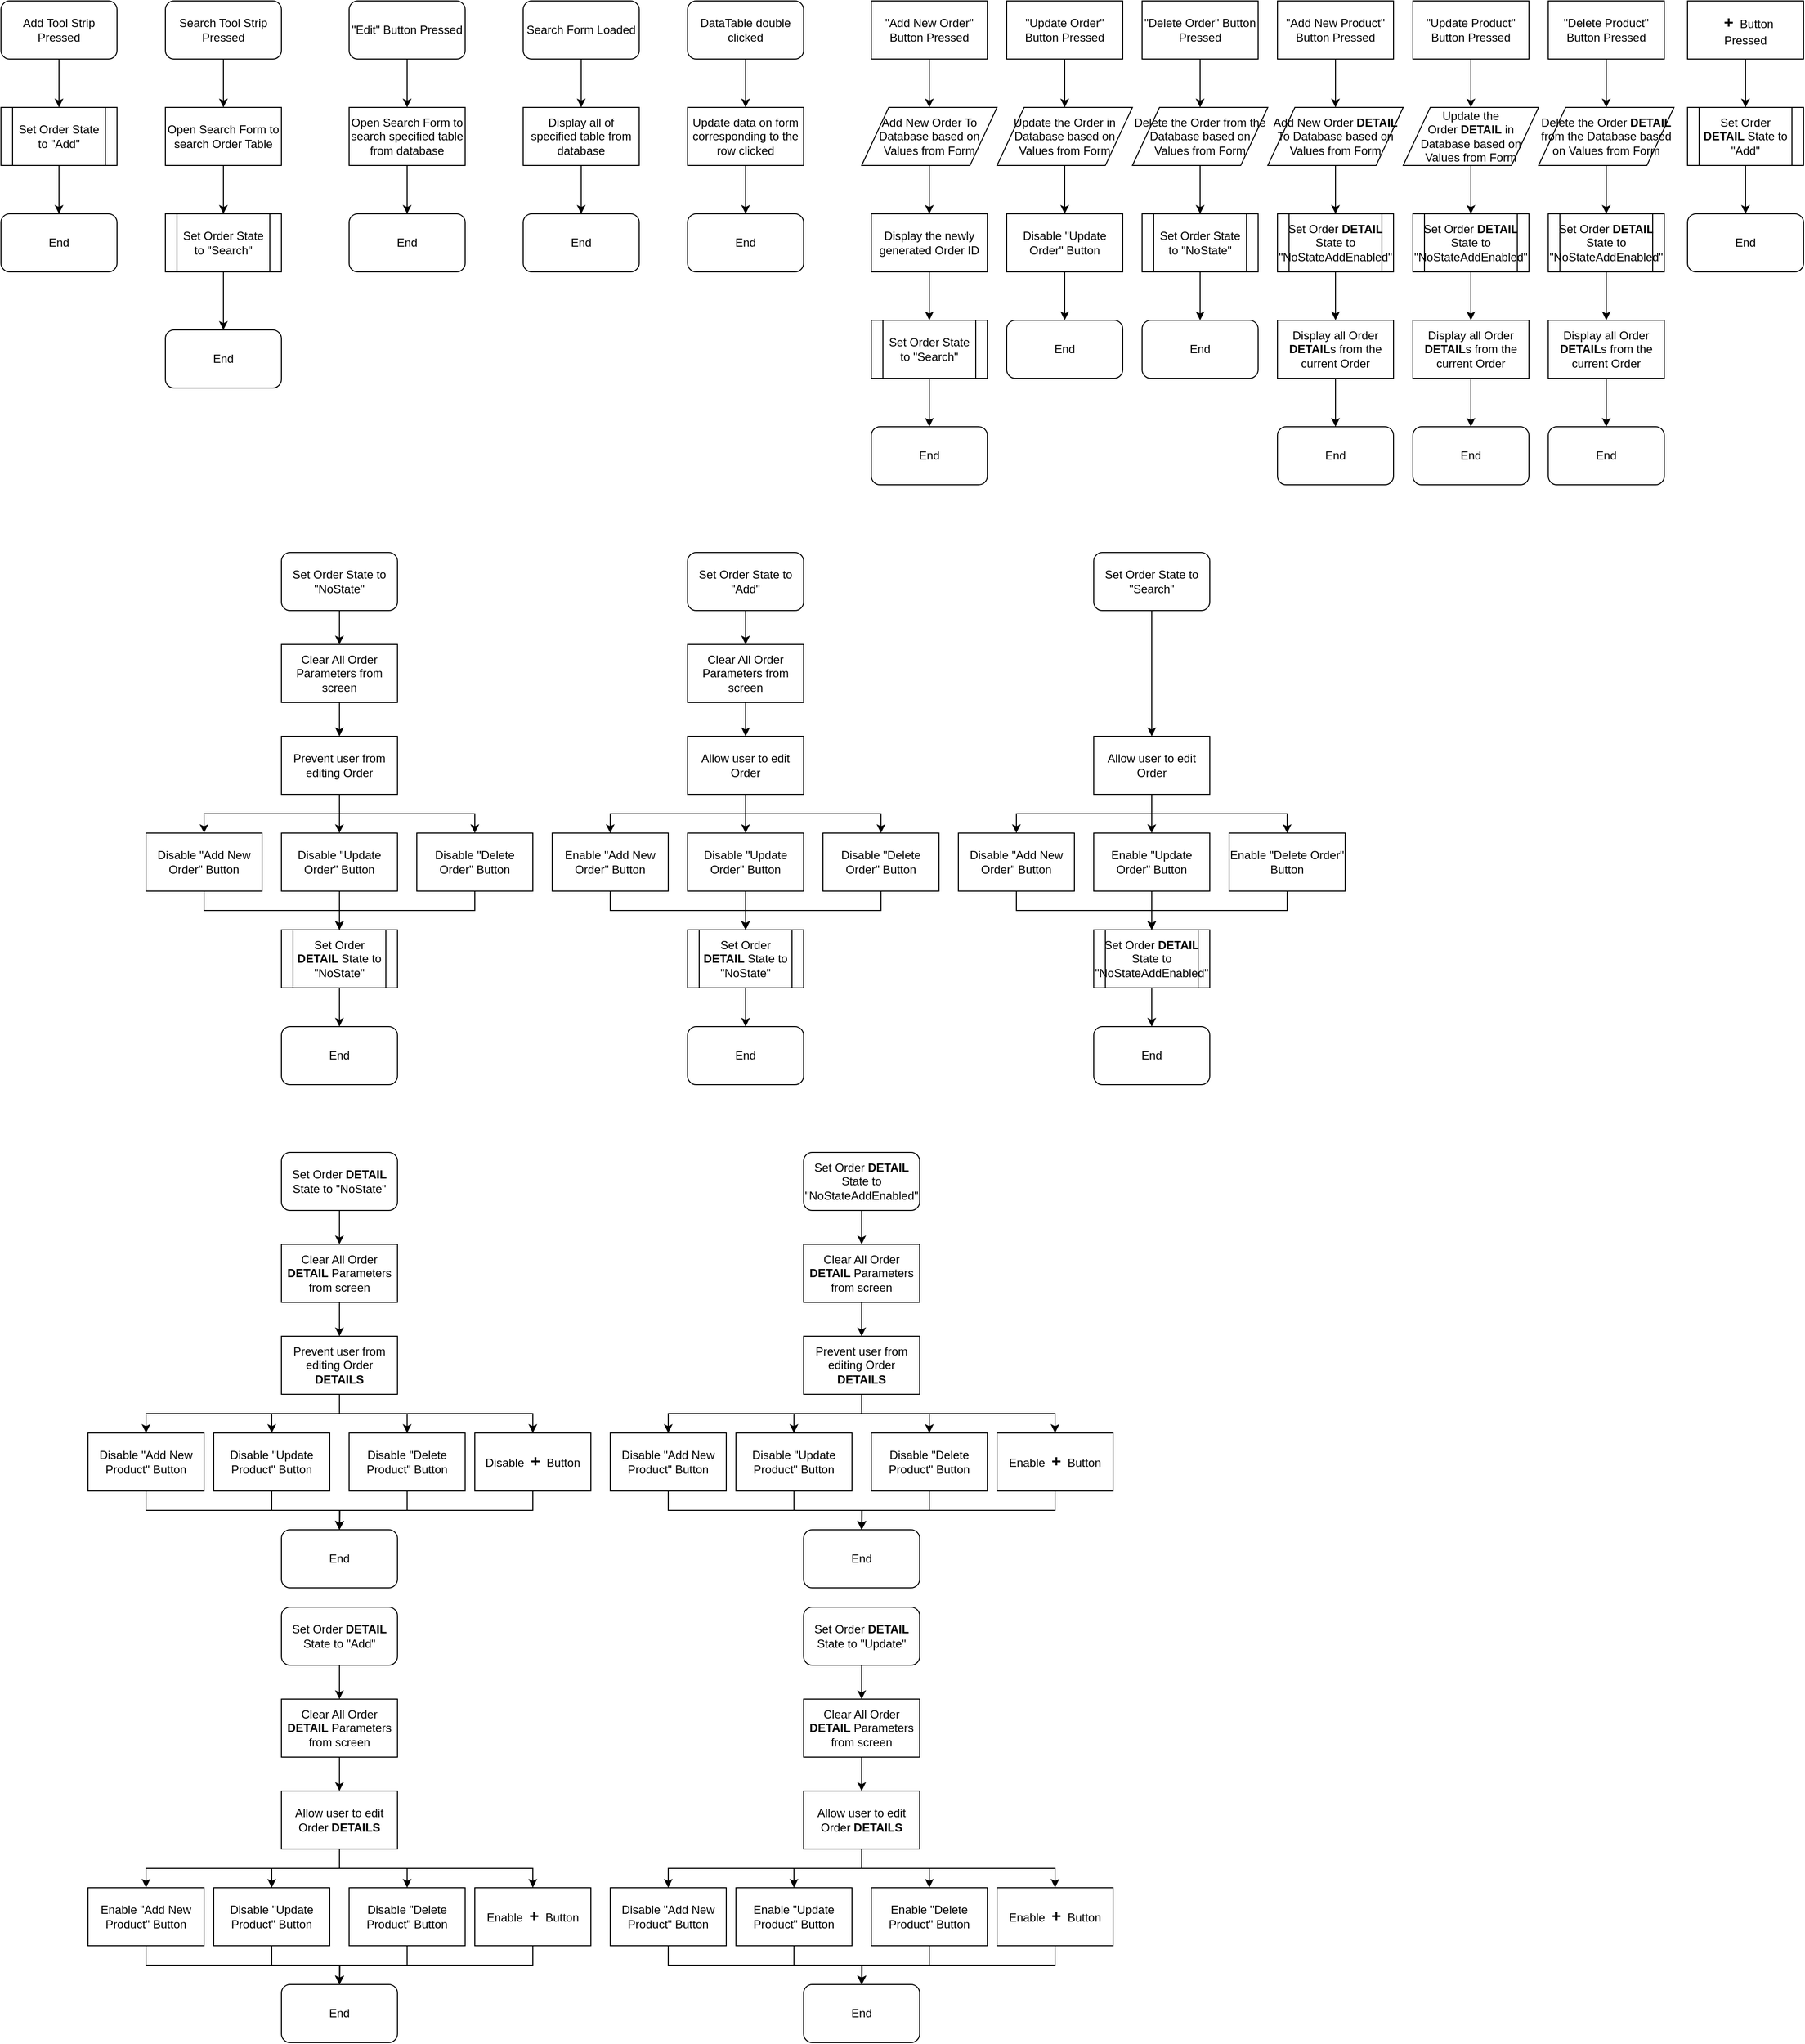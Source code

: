 <mxfile version="12.7.8" type="device"><diagram id="C5RBs43oDa-KdzZeNtuy" name="Page-1"><mxGraphModel dx="3053" dy="3157" grid="1" gridSize="10" guides="1" tooltips="1" connect="1" arrows="1" fold="1" page="1" pageScale="1" pageWidth="827" pageHeight="1169" math="0" shadow="0"><root><mxCell id="WIyWlLk6GJQsqaUBKTNV-0"/><mxCell id="WIyWlLk6GJQsqaUBKTNV-1" parent="WIyWlLk6GJQsqaUBKTNV-0"/><mxCell id="1tQA4zrbip1_rFA6SXoa-4" style="edgeStyle=orthogonalEdgeStyle;rounded=0;orthogonalLoop=1;jettySize=auto;html=1;exitX=0.5;exitY=1;exitDx=0;exitDy=0;entryX=0.5;entryY=0;entryDx=0;entryDy=0;" edge="1" parent="WIyWlLk6GJQsqaUBKTNV-1" source="1tQA4zrbip1_rFA6SXoa-1" target="1tQA4zrbip1_rFA6SXoa-2"><mxGeometry relative="1" as="geometry"/></mxCell><mxCell id="1tQA4zrbip1_rFA6SXoa-1" value="Add Tool Strip Pressed" style="rounded=1;whiteSpace=wrap;html=1;" vertex="1" parent="WIyWlLk6GJQsqaUBKTNV-1"><mxGeometry x="-90" y="120" width="120" height="60" as="geometry"/></mxCell><mxCell id="1tQA4zrbip1_rFA6SXoa-5" style="edgeStyle=orthogonalEdgeStyle;rounded=0;orthogonalLoop=1;jettySize=auto;html=1;exitX=0.5;exitY=1;exitDx=0;exitDy=0;entryX=0.5;entryY=0;entryDx=0;entryDy=0;" edge="1" parent="WIyWlLk6GJQsqaUBKTNV-1" source="1tQA4zrbip1_rFA6SXoa-2" target="1tQA4zrbip1_rFA6SXoa-3"><mxGeometry relative="1" as="geometry"/></mxCell><mxCell id="1tQA4zrbip1_rFA6SXoa-2" value="Set Order State to &quot;Add&quot;" style="shape=process;whiteSpace=wrap;html=1;backgroundOutline=1;" vertex="1" parent="WIyWlLk6GJQsqaUBKTNV-1"><mxGeometry x="-90" y="230" width="120" height="60" as="geometry"/></mxCell><mxCell id="1tQA4zrbip1_rFA6SXoa-3" value="End" style="rounded=1;whiteSpace=wrap;html=1;" vertex="1" parent="WIyWlLk6GJQsqaUBKTNV-1"><mxGeometry x="-90" y="340" width="120" height="60" as="geometry"/></mxCell><mxCell id="1tQA4zrbip1_rFA6SXoa-239" value="" style="edgeStyle=orthogonalEdgeStyle;rounded=0;orthogonalLoop=1;jettySize=auto;html=1;" edge="1" parent="WIyWlLk6GJQsqaUBKTNV-1" source="1tQA4zrbip1_rFA6SXoa-7" target="1tQA4zrbip1_rFA6SXoa-238"><mxGeometry relative="1" as="geometry"/></mxCell><mxCell id="1tQA4zrbip1_rFA6SXoa-7" value="Search Tool Strip Pressed" style="rounded=1;whiteSpace=wrap;html=1;" vertex="1" parent="WIyWlLk6GJQsqaUBKTNV-1"><mxGeometry x="80" y="120" width="120" height="60" as="geometry"/></mxCell><mxCell id="1tQA4zrbip1_rFA6SXoa-8" style="edgeStyle=orthogonalEdgeStyle;rounded=0;orthogonalLoop=1;jettySize=auto;html=1;exitX=0.5;exitY=1;exitDx=0;exitDy=0;entryX=0.5;entryY=0;entryDx=0;entryDy=0;" edge="1" parent="WIyWlLk6GJQsqaUBKTNV-1" source="1tQA4zrbip1_rFA6SXoa-9" target="1tQA4zrbip1_rFA6SXoa-10"><mxGeometry relative="1" as="geometry"/></mxCell><mxCell id="1tQA4zrbip1_rFA6SXoa-9" value="Set Order State to &quot;Search&quot;" style="shape=process;whiteSpace=wrap;html=1;backgroundOutline=1;" vertex="1" parent="WIyWlLk6GJQsqaUBKTNV-1"><mxGeometry x="80" y="340" width="120" height="60" as="geometry"/></mxCell><mxCell id="1tQA4zrbip1_rFA6SXoa-10" value="End" style="rounded=1;whiteSpace=wrap;html=1;" vertex="1" parent="WIyWlLk6GJQsqaUBKTNV-1"><mxGeometry x="80" y="460" width="120" height="60" as="geometry"/></mxCell><mxCell id="1tQA4zrbip1_rFA6SXoa-19" style="edgeStyle=orthogonalEdgeStyle;rounded=0;orthogonalLoop=1;jettySize=auto;html=1;exitX=0.5;exitY=1;exitDx=0;exitDy=0;entryX=0.5;entryY=0;entryDx=0;entryDy=0;" edge="1" parent="WIyWlLk6GJQsqaUBKTNV-1" source="1tQA4zrbip1_rFA6SXoa-11" target="1tQA4zrbip1_rFA6SXoa-13"><mxGeometry relative="1" as="geometry"/></mxCell><mxCell id="1tQA4zrbip1_rFA6SXoa-11" value="Set Order State to &quot;Add&quot;" style="rounded=1;whiteSpace=wrap;html=1;" vertex="1" parent="WIyWlLk6GJQsqaUBKTNV-1"><mxGeometry x="620" y="690" width="120" height="60" as="geometry"/></mxCell><mxCell id="1tQA4zrbip1_rFA6SXoa-20" style="edgeStyle=orthogonalEdgeStyle;rounded=0;orthogonalLoop=1;jettySize=auto;html=1;exitX=0.5;exitY=1;exitDx=0;exitDy=0;entryX=0.5;entryY=0;entryDx=0;entryDy=0;" edge="1" parent="WIyWlLk6GJQsqaUBKTNV-1" source="1tQA4zrbip1_rFA6SXoa-13" target="1tQA4zrbip1_rFA6SXoa-15"><mxGeometry relative="1" as="geometry"/></mxCell><mxCell id="1tQA4zrbip1_rFA6SXoa-13" value="Clear All Order Parameters from screen" style="rounded=0;whiteSpace=wrap;html=1;" vertex="1" parent="WIyWlLk6GJQsqaUBKTNV-1"><mxGeometry x="620" y="785" width="120" height="60" as="geometry"/></mxCell><mxCell id="1tQA4zrbip1_rFA6SXoa-28" style="edgeStyle=orthogonalEdgeStyle;rounded=0;orthogonalLoop=1;jettySize=auto;html=1;exitX=0.5;exitY=1;exitDx=0;exitDy=0;entryX=0.5;entryY=0;entryDx=0;entryDy=0;" edge="1" parent="WIyWlLk6GJQsqaUBKTNV-1" source="1tQA4zrbip1_rFA6SXoa-14" target="1tQA4zrbip1_rFA6SXoa-27"><mxGeometry relative="1" as="geometry"/></mxCell><mxCell id="1tQA4zrbip1_rFA6SXoa-14" value="Set Order &lt;b&gt;DETAIL &lt;/b&gt;State to &quot;NoState&quot;" style="shape=process;whiteSpace=wrap;html=1;backgroundOutline=1;" vertex="1" parent="WIyWlLk6GJQsqaUBKTNV-1"><mxGeometry x="620" y="1080" width="120" height="60" as="geometry"/></mxCell><mxCell id="1tQA4zrbip1_rFA6SXoa-21" style="edgeStyle=orthogonalEdgeStyle;rounded=0;orthogonalLoop=1;jettySize=auto;html=1;exitX=0.5;exitY=1;exitDx=0;exitDy=0;entryX=0.5;entryY=0;entryDx=0;entryDy=0;" edge="1" parent="WIyWlLk6GJQsqaUBKTNV-1" source="1tQA4zrbip1_rFA6SXoa-15" target="1tQA4zrbip1_rFA6SXoa-17"><mxGeometry relative="1" as="geometry"/></mxCell><mxCell id="1tQA4zrbip1_rFA6SXoa-22" style="edgeStyle=orthogonalEdgeStyle;rounded=0;orthogonalLoop=1;jettySize=auto;html=1;exitX=0.5;exitY=1;exitDx=0;exitDy=0;entryX=0.5;entryY=0;entryDx=0;entryDy=0;" edge="1" parent="WIyWlLk6GJQsqaUBKTNV-1" source="1tQA4zrbip1_rFA6SXoa-15" target="1tQA4zrbip1_rFA6SXoa-18"><mxGeometry relative="1" as="geometry"/></mxCell><mxCell id="1tQA4zrbip1_rFA6SXoa-23" style="edgeStyle=orthogonalEdgeStyle;rounded=0;orthogonalLoop=1;jettySize=auto;html=1;exitX=0.5;exitY=1;exitDx=0;exitDy=0;entryX=0.5;entryY=0;entryDx=0;entryDy=0;" edge="1" parent="WIyWlLk6GJQsqaUBKTNV-1" source="1tQA4zrbip1_rFA6SXoa-15" target="1tQA4zrbip1_rFA6SXoa-16"><mxGeometry relative="1" as="geometry"/></mxCell><mxCell id="1tQA4zrbip1_rFA6SXoa-15" value="Allow user to edit Order" style="rounded=0;whiteSpace=wrap;html=1;" vertex="1" parent="WIyWlLk6GJQsqaUBKTNV-1"><mxGeometry x="620" y="880" width="120" height="60" as="geometry"/></mxCell><mxCell id="1tQA4zrbip1_rFA6SXoa-26" style="edgeStyle=orthogonalEdgeStyle;rounded=0;orthogonalLoop=1;jettySize=auto;html=1;exitX=0.5;exitY=1;exitDx=0;exitDy=0;" edge="1" parent="WIyWlLk6GJQsqaUBKTNV-1" source="1tQA4zrbip1_rFA6SXoa-16"><mxGeometry relative="1" as="geometry"><mxPoint x="680" y="1080" as="targetPoint"/></mxGeometry></mxCell><mxCell id="1tQA4zrbip1_rFA6SXoa-16" value="Disable &quot;Update Order&quot; Button" style="rounded=0;whiteSpace=wrap;html=1;" vertex="1" parent="WIyWlLk6GJQsqaUBKTNV-1"><mxGeometry x="620" y="980" width="120" height="60" as="geometry"/></mxCell><mxCell id="1tQA4zrbip1_rFA6SXoa-24" style="edgeStyle=orthogonalEdgeStyle;rounded=0;orthogonalLoop=1;jettySize=auto;html=1;exitX=0.5;exitY=1;exitDx=0;exitDy=0;entryX=0.5;entryY=0;entryDx=0;entryDy=0;" edge="1" parent="WIyWlLk6GJQsqaUBKTNV-1" source="1tQA4zrbip1_rFA6SXoa-17" target="1tQA4zrbip1_rFA6SXoa-14"><mxGeometry relative="1" as="geometry"/></mxCell><mxCell id="1tQA4zrbip1_rFA6SXoa-17" value="Enable &quot;Add New Order&quot; Button" style="rounded=0;whiteSpace=wrap;html=1;" vertex="1" parent="WIyWlLk6GJQsqaUBKTNV-1"><mxGeometry x="480" y="980" width="120" height="60" as="geometry"/></mxCell><mxCell id="1tQA4zrbip1_rFA6SXoa-25" style="edgeStyle=orthogonalEdgeStyle;rounded=0;orthogonalLoop=1;jettySize=auto;html=1;exitX=0.5;exitY=1;exitDx=0;exitDy=0;entryX=0.5;entryY=0;entryDx=0;entryDy=0;" edge="1" parent="WIyWlLk6GJQsqaUBKTNV-1" source="1tQA4zrbip1_rFA6SXoa-18" target="1tQA4zrbip1_rFA6SXoa-14"><mxGeometry relative="1" as="geometry"/></mxCell><mxCell id="1tQA4zrbip1_rFA6SXoa-18" value="Disable &quot;Delete Order&quot; Button" style="rounded=0;whiteSpace=wrap;html=1;" vertex="1" parent="WIyWlLk6GJQsqaUBKTNV-1"><mxGeometry x="760" y="980" width="120" height="60" as="geometry"/></mxCell><mxCell id="1tQA4zrbip1_rFA6SXoa-27" value="End" style="rounded=1;whiteSpace=wrap;html=1;" vertex="1" parent="WIyWlLk6GJQsqaUBKTNV-1"><mxGeometry x="620" y="1180" width="120" height="60" as="geometry"/></mxCell><mxCell id="1tQA4zrbip1_rFA6SXoa-30" value="Set Order State to &quot;Search&quot;" style="rounded=1;whiteSpace=wrap;html=1;" vertex="1" parent="WIyWlLk6GJQsqaUBKTNV-1"><mxGeometry x="1040" y="690" width="120" height="60" as="geometry"/></mxCell><mxCell id="1tQA4zrbip1_rFA6SXoa-31" style="edgeStyle=orthogonalEdgeStyle;rounded=0;orthogonalLoop=1;jettySize=auto;html=1;exitX=0.5;exitY=1;exitDx=0;exitDy=0;entryX=0.5;entryY=0;entryDx=0;entryDy=0;" edge="1" parent="WIyWlLk6GJQsqaUBKTNV-1" source="1tQA4zrbip1_rFA6SXoa-30" target="1tQA4zrbip1_rFA6SXoa-38"><mxGeometry relative="1" as="geometry"><mxPoint x="1100" y="845" as="sourcePoint"/></mxGeometry></mxCell><mxCell id="1tQA4zrbip1_rFA6SXoa-33" style="edgeStyle=orthogonalEdgeStyle;rounded=0;orthogonalLoop=1;jettySize=auto;html=1;exitX=0.5;exitY=1;exitDx=0;exitDy=0;entryX=0.5;entryY=0;entryDx=0;entryDy=0;" edge="1" parent="WIyWlLk6GJQsqaUBKTNV-1" source="1tQA4zrbip1_rFA6SXoa-34" target="1tQA4zrbip1_rFA6SXoa-45"><mxGeometry relative="1" as="geometry"/></mxCell><mxCell id="1tQA4zrbip1_rFA6SXoa-34" value="Set Order &lt;b&gt;DETAIL &lt;/b&gt;State to &quot;NoStateAddEnabled&quot;" style="shape=process;whiteSpace=wrap;html=1;backgroundOutline=1;" vertex="1" parent="WIyWlLk6GJQsqaUBKTNV-1"><mxGeometry x="1040" y="1080" width="120" height="60" as="geometry"/></mxCell><mxCell id="1tQA4zrbip1_rFA6SXoa-35" style="edgeStyle=orthogonalEdgeStyle;rounded=0;orthogonalLoop=1;jettySize=auto;html=1;exitX=0.5;exitY=1;exitDx=0;exitDy=0;entryX=0.5;entryY=0;entryDx=0;entryDy=0;" edge="1" parent="WIyWlLk6GJQsqaUBKTNV-1" source="1tQA4zrbip1_rFA6SXoa-38" target="1tQA4zrbip1_rFA6SXoa-42"><mxGeometry relative="1" as="geometry"/></mxCell><mxCell id="1tQA4zrbip1_rFA6SXoa-36" style="edgeStyle=orthogonalEdgeStyle;rounded=0;orthogonalLoop=1;jettySize=auto;html=1;exitX=0.5;exitY=1;exitDx=0;exitDy=0;entryX=0.5;entryY=0;entryDx=0;entryDy=0;" edge="1" parent="WIyWlLk6GJQsqaUBKTNV-1" source="1tQA4zrbip1_rFA6SXoa-38" target="1tQA4zrbip1_rFA6SXoa-44"><mxGeometry relative="1" as="geometry"/></mxCell><mxCell id="1tQA4zrbip1_rFA6SXoa-37" style="edgeStyle=orthogonalEdgeStyle;rounded=0;orthogonalLoop=1;jettySize=auto;html=1;exitX=0.5;exitY=1;exitDx=0;exitDy=0;entryX=0.5;entryY=0;entryDx=0;entryDy=0;" edge="1" parent="WIyWlLk6GJQsqaUBKTNV-1" source="1tQA4zrbip1_rFA6SXoa-38" target="1tQA4zrbip1_rFA6SXoa-40"><mxGeometry relative="1" as="geometry"/></mxCell><mxCell id="1tQA4zrbip1_rFA6SXoa-38" value="Allow user to edit Order" style="rounded=0;whiteSpace=wrap;html=1;" vertex="1" parent="WIyWlLk6GJQsqaUBKTNV-1"><mxGeometry x="1040" y="880" width="120" height="60" as="geometry"/></mxCell><mxCell id="1tQA4zrbip1_rFA6SXoa-39" style="edgeStyle=orthogonalEdgeStyle;rounded=0;orthogonalLoop=1;jettySize=auto;html=1;exitX=0.5;exitY=1;exitDx=0;exitDy=0;" edge="1" parent="WIyWlLk6GJQsqaUBKTNV-1" source="1tQA4zrbip1_rFA6SXoa-40"><mxGeometry relative="1" as="geometry"><mxPoint x="1100.0" y="1080" as="targetPoint"/></mxGeometry></mxCell><mxCell id="1tQA4zrbip1_rFA6SXoa-40" value="Enable &quot;Update Order&quot; Button" style="rounded=0;whiteSpace=wrap;html=1;" vertex="1" parent="WIyWlLk6GJQsqaUBKTNV-1"><mxGeometry x="1040" y="980" width="120" height="60" as="geometry"/></mxCell><mxCell id="1tQA4zrbip1_rFA6SXoa-41" style="edgeStyle=orthogonalEdgeStyle;rounded=0;orthogonalLoop=1;jettySize=auto;html=1;exitX=0.5;exitY=1;exitDx=0;exitDy=0;entryX=0.5;entryY=0;entryDx=0;entryDy=0;" edge="1" parent="WIyWlLk6GJQsqaUBKTNV-1" source="1tQA4zrbip1_rFA6SXoa-42" target="1tQA4zrbip1_rFA6SXoa-34"><mxGeometry relative="1" as="geometry"/></mxCell><mxCell id="1tQA4zrbip1_rFA6SXoa-42" value="Disable &quot;Add New Order&quot; Button" style="rounded=0;whiteSpace=wrap;html=1;" vertex="1" parent="WIyWlLk6GJQsqaUBKTNV-1"><mxGeometry x="900" y="980" width="120" height="60" as="geometry"/></mxCell><mxCell id="1tQA4zrbip1_rFA6SXoa-43" style="edgeStyle=orthogonalEdgeStyle;rounded=0;orthogonalLoop=1;jettySize=auto;html=1;exitX=0.5;exitY=1;exitDx=0;exitDy=0;entryX=0.5;entryY=0;entryDx=0;entryDy=0;" edge="1" parent="WIyWlLk6GJQsqaUBKTNV-1" source="1tQA4zrbip1_rFA6SXoa-44" target="1tQA4zrbip1_rFA6SXoa-34"><mxGeometry relative="1" as="geometry"/></mxCell><mxCell id="1tQA4zrbip1_rFA6SXoa-44" value="Enable&amp;nbsp;&quot;Delete Order&quot; Button" style="rounded=0;whiteSpace=wrap;html=1;" vertex="1" parent="WIyWlLk6GJQsqaUBKTNV-1"><mxGeometry x="1180" y="980" width="120" height="60" as="geometry"/></mxCell><mxCell id="1tQA4zrbip1_rFA6SXoa-45" value="End" style="rounded=1;whiteSpace=wrap;html=1;" vertex="1" parent="WIyWlLk6GJQsqaUBKTNV-1"><mxGeometry x="1040" y="1180" width="120" height="60" as="geometry"/></mxCell><mxCell id="1tQA4zrbip1_rFA6SXoa-47" style="edgeStyle=orthogonalEdgeStyle;rounded=0;orthogonalLoop=1;jettySize=auto;html=1;exitX=0.5;exitY=1;exitDx=0;exitDy=0;entryX=0.5;entryY=0;entryDx=0;entryDy=0;" edge="1" parent="WIyWlLk6GJQsqaUBKTNV-1" source="1tQA4zrbip1_rFA6SXoa-48" target="1tQA4zrbip1_rFA6SXoa-50"><mxGeometry relative="1" as="geometry"/></mxCell><mxCell id="1tQA4zrbip1_rFA6SXoa-48" value="Set Order State to &quot;NoState&quot;" style="rounded=1;whiteSpace=wrap;html=1;" vertex="1" parent="WIyWlLk6GJQsqaUBKTNV-1"><mxGeometry x="200" y="690" width="120" height="60" as="geometry"/></mxCell><mxCell id="1tQA4zrbip1_rFA6SXoa-49" style="edgeStyle=orthogonalEdgeStyle;rounded=0;orthogonalLoop=1;jettySize=auto;html=1;exitX=0.5;exitY=1;exitDx=0;exitDy=0;entryX=0.5;entryY=0;entryDx=0;entryDy=0;" edge="1" parent="WIyWlLk6GJQsqaUBKTNV-1" source="1tQA4zrbip1_rFA6SXoa-50" target="1tQA4zrbip1_rFA6SXoa-56"><mxGeometry relative="1" as="geometry"/></mxCell><mxCell id="1tQA4zrbip1_rFA6SXoa-50" value="Clear All Order Parameters from screen" style="rounded=0;whiteSpace=wrap;html=1;" vertex="1" parent="WIyWlLk6GJQsqaUBKTNV-1"><mxGeometry x="200" y="785" width="120" height="60" as="geometry"/></mxCell><mxCell id="1tQA4zrbip1_rFA6SXoa-51" style="edgeStyle=orthogonalEdgeStyle;rounded=0;orthogonalLoop=1;jettySize=auto;html=1;exitX=0.5;exitY=1;exitDx=0;exitDy=0;entryX=0.5;entryY=0;entryDx=0;entryDy=0;" edge="1" parent="WIyWlLk6GJQsqaUBKTNV-1" source="1tQA4zrbip1_rFA6SXoa-52" target="1tQA4zrbip1_rFA6SXoa-63"><mxGeometry relative="1" as="geometry"/></mxCell><mxCell id="1tQA4zrbip1_rFA6SXoa-52" value="Set Order &lt;b&gt;DETAIL &lt;/b&gt;State to &quot;NoState&quot;" style="shape=process;whiteSpace=wrap;html=1;backgroundOutline=1;" vertex="1" parent="WIyWlLk6GJQsqaUBKTNV-1"><mxGeometry x="200" y="1080" width="120" height="60" as="geometry"/></mxCell><mxCell id="1tQA4zrbip1_rFA6SXoa-53" style="edgeStyle=orthogonalEdgeStyle;rounded=0;orthogonalLoop=1;jettySize=auto;html=1;exitX=0.5;exitY=1;exitDx=0;exitDy=0;entryX=0.5;entryY=0;entryDx=0;entryDy=0;" edge="1" parent="WIyWlLk6GJQsqaUBKTNV-1" source="1tQA4zrbip1_rFA6SXoa-56" target="1tQA4zrbip1_rFA6SXoa-60"><mxGeometry relative="1" as="geometry"/></mxCell><mxCell id="1tQA4zrbip1_rFA6SXoa-54" style="edgeStyle=orthogonalEdgeStyle;rounded=0;orthogonalLoop=1;jettySize=auto;html=1;exitX=0.5;exitY=1;exitDx=0;exitDy=0;entryX=0.5;entryY=0;entryDx=0;entryDy=0;" edge="1" parent="WIyWlLk6GJQsqaUBKTNV-1" source="1tQA4zrbip1_rFA6SXoa-56" target="1tQA4zrbip1_rFA6SXoa-62"><mxGeometry relative="1" as="geometry"/></mxCell><mxCell id="1tQA4zrbip1_rFA6SXoa-55" style="edgeStyle=orthogonalEdgeStyle;rounded=0;orthogonalLoop=1;jettySize=auto;html=1;exitX=0.5;exitY=1;exitDx=0;exitDy=0;entryX=0.5;entryY=0;entryDx=0;entryDy=0;" edge="1" parent="WIyWlLk6GJQsqaUBKTNV-1" source="1tQA4zrbip1_rFA6SXoa-56" target="1tQA4zrbip1_rFA6SXoa-58"><mxGeometry relative="1" as="geometry"/></mxCell><mxCell id="1tQA4zrbip1_rFA6SXoa-56" value="Prevent user from editing Order" style="rounded=0;whiteSpace=wrap;html=1;" vertex="1" parent="WIyWlLk6GJQsqaUBKTNV-1"><mxGeometry x="200" y="880" width="120" height="60" as="geometry"/></mxCell><mxCell id="1tQA4zrbip1_rFA6SXoa-57" style="edgeStyle=orthogonalEdgeStyle;rounded=0;orthogonalLoop=1;jettySize=auto;html=1;exitX=0.5;exitY=1;exitDx=0;exitDy=0;" edge="1" parent="WIyWlLk6GJQsqaUBKTNV-1" source="1tQA4zrbip1_rFA6SXoa-58"><mxGeometry relative="1" as="geometry"><mxPoint x="260" y="1080" as="targetPoint"/></mxGeometry></mxCell><mxCell id="1tQA4zrbip1_rFA6SXoa-58" value="Disable &quot;Update Order&quot; Button" style="rounded=0;whiteSpace=wrap;html=1;" vertex="1" parent="WIyWlLk6GJQsqaUBKTNV-1"><mxGeometry x="200" y="980" width="120" height="60" as="geometry"/></mxCell><mxCell id="1tQA4zrbip1_rFA6SXoa-59" style="edgeStyle=orthogonalEdgeStyle;rounded=0;orthogonalLoop=1;jettySize=auto;html=1;exitX=0.5;exitY=1;exitDx=0;exitDy=0;entryX=0.5;entryY=0;entryDx=0;entryDy=0;" edge="1" parent="WIyWlLk6GJQsqaUBKTNV-1" source="1tQA4zrbip1_rFA6SXoa-60" target="1tQA4zrbip1_rFA6SXoa-52"><mxGeometry relative="1" as="geometry"/></mxCell><mxCell id="1tQA4zrbip1_rFA6SXoa-60" value="Disable &quot;Add New Order&quot; Button" style="rounded=0;whiteSpace=wrap;html=1;" vertex="1" parent="WIyWlLk6GJQsqaUBKTNV-1"><mxGeometry x="60" y="980" width="120" height="60" as="geometry"/></mxCell><mxCell id="1tQA4zrbip1_rFA6SXoa-61" style="edgeStyle=orthogonalEdgeStyle;rounded=0;orthogonalLoop=1;jettySize=auto;html=1;exitX=0.5;exitY=1;exitDx=0;exitDy=0;entryX=0.5;entryY=0;entryDx=0;entryDy=0;" edge="1" parent="WIyWlLk6GJQsqaUBKTNV-1" source="1tQA4zrbip1_rFA6SXoa-62" target="1tQA4zrbip1_rFA6SXoa-52"><mxGeometry relative="1" as="geometry"/></mxCell><mxCell id="1tQA4zrbip1_rFA6SXoa-62" value="Disable &quot;Delete Order&quot; Button" style="rounded=0;whiteSpace=wrap;html=1;" vertex="1" parent="WIyWlLk6GJQsqaUBKTNV-1"><mxGeometry x="340" y="980" width="120" height="60" as="geometry"/></mxCell><mxCell id="1tQA4zrbip1_rFA6SXoa-63" value="End" style="rounded=1;whiteSpace=wrap;html=1;" vertex="1" parent="WIyWlLk6GJQsqaUBKTNV-1"><mxGeometry x="200" y="1180" width="120" height="60" as="geometry"/></mxCell><mxCell id="1tQA4zrbip1_rFA6SXoa-66" style="edgeStyle=orthogonalEdgeStyle;rounded=0;orthogonalLoop=1;jettySize=auto;html=1;exitX=0.5;exitY=1;exitDx=0;exitDy=0;entryX=0.5;entryY=0;entryDx=0;entryDy=0;" edge="1" parent="WIyWlLk6GJQsqaUBKTNV-1" source="1tQA4zrbip1_rFA6SXoa-64" target="1tQA4zrbip1_rFA6SXoa-65"><mxGeometry relative="1" as="geometry"/></mxCell><mxCell id="1tQA4zrbip1_rFA6SXoa-64" value="DataTable double clicked" style="rounded=1;whiteSpace=wrap;html=1;" vertex="1" parent="WIyWlLk6GJQsqaUBKTNV-1"><mxGeometry x="620" y="120" width="120" height="60" as="geometry"/></mxCell><mxCell id="1tQA4zrbip1_rFA6SXoa-68" style="edgeStyle=orthogonalEdgeStyle;rounded=0;orthogonalLoop=1;jettySize=auto;html=1;exitX=0.5;exitY=1;exitDx=0;exitDy=0;entryX=0.5;entryY=0;entryDx=0;entryDy=0;" edge="1" parent="WIyWlLk6GJQsqaUBKTNV-1" source="1tQA4zrbip1_rFA6SXoa-65" target="1tQA4zrbip1_rFA6SXoa-67"><mxGeometry relative="1" as="geometry"/></mxCell><mxCell id="1tQA4zrbip1_rFA6SXoa-65" value="Update data on form corresponding to the row clicked" style="rounded=0;whiteSpace=wrap;html=1;" vertex="1" parent="WIyWlLk6GJQsqaUBKTNV-1"><mxGeometry x="620" y="230" width="120" height="60" as="geometry"/></mxCell><mxCell id="1tQA4zrbip1_rFA6SXoa-67" value="End" style="rounded=1;whiteSpace=wrap;html=1;" vertex="1" parent="WIyWlLk6GJQsqaUBKTNV-1"><mxGeometry x="620" y="340" width="120" height="60" as="geometry"/></mxCell><mxCell id="1tQA4zrbip1_rFA6SXoa-69" style="edgeStyle=orthogonalEdgeStyle;rounded=0;orthogonalLoop=1;jettySize=auto;html=1;exitX=0.5;exitY=1;exitDx=0;exitDy=0;entryX=0.5;entryY=0;entryDx=0;entryDy=0;" edge="1" parent="WIyWlLk6GJQsqaUBKTNV-1" source="1tQA4zrbip1_rFA6SXoa-70" target="1tQA4zrbip1_rFA6SXoa-72"><mxGeometry relative="1" as="geometry"/></mxCell><mxCell id="1tQA4zrbip1_rFA6SXoa-70" value="Set Order &lt;b&gt;DETAIL &lt;/b&gt;State to &quot;NoState&quot;" style="rounded=1;whiteSpace=wrap;html=1;" vertex="1" parent="WIyWlLk6GJQsqaUBKTNV-1"><mxGeometry x="200" y="1310" width="120" height="60" as="geometry"/></mxCell><mxCell id="1tQA4zrbip1_rFA6SXoa-71" style="edgeStyle=orthogonalEdgeStyle;rounded=0;orthogonalLoop=1;jettySize=auto;html=1;exitX=0.5;exitY=1;exitDx=0;exitDy=0;entryX=0.5;entryY=0;entryDx=0;entryDy=0;" edge="1" parent="WIyWlLk6GJQsqaUBKTNV-1" source="1tQA4zrbip1_rFA6SXoa-72" target="1tQA4zrbip1_rFA6SXoa-78"><mxGeometry relative="1" as="geometry"/></mxCell><mxCell id="1tQA4zrbip1_rFA6SXoa-72" value="Clear All Order &lt;b&gt;DETAIL&lt;/b&gt; Parameters from screen" style="rounded=0;whiteSpace=wrap;html=1;" vertex="1" parent="WIyWlLk6GJQsqaUBKTNV-1"><mxGeometry x="200" y="1405" width="120" height="60" as="geometry"/></mxCell><mxCell id="1tQA4zrbip1_rFA6SXoa-102" style="edgeStyle=orthogonalEdgeStyle;rounded=0;orthogonalLoop=1;jettySize=auto;html=1;exitX=0.5;exitY=1;exitDx=0;exitDy=0;entryX=0.5;entryY=0;entryDx=0;entryDy=0;" edge="1" parent="WIyWlLk6GJQsqaUBKTNV-1" source="1tQA4zrbip1_rFA6SXoa-78" target="1tQA4zrbip1_rFA6SXoa-82"><mxGeometry relative="1" as="geometry"/></mxCell><mxCell id="1tQA4zrbip1_rFA6SXoa-103" style="edgeStyle=orthogonalEdgeStyle;rounded=0;orthogonalLoop=1;jettySize=auto;html=1;exitX=0.5;exitY=1;exitDx=0;exitDy=0;entryX=0.5;entryY=0;entryDx=0;entryDy=0;" edge="1" parent="WIyWlLk6GJQsqaUBKTNV-1" source="1tQA4zrbip1_rFA6SXoa-78" target="1tQA4zrbip1_rFA6SXoa-101"><mxGeometry relative="1" as="geometry"/></mxCell><mxCell id="1tQA4zrbip1_rFA6SXoa-104" style="edgeStyle=orthogonalEdgeStyle;rounded=0;orthogonalLoop=1;jettySize=auto;html=1;exitX=0.5;exitY=1;exitDx=0;exitDy=0;entryX=0.5;entryY=0;entryDx=0;entryDy=0;" edge="1" parent="WIyWlLk6GJQsqaUBKTNV-1" source="1tQA4zrbip1_rFA6SXoa-78" target="1tQA4zrbip1_rFA6SXoa-84"><mxGeometry relative="1" as="geometry"/></mxCell><mxCell id="1tQA4zrbip1_rFA6SXoa-105" style="edgeStyle=orthogonalEdgeStyle;rounded=0;orthogonalLoop=1;jettySize=auto;html=1;exitX=0.5;exitY=1;exitDx=0;exitDy=0;entryX=0.5;entryY=0;entryDx=0;entryDy=0;" edge="1" parent="WIyWlLk6GJQsqaUBKTNV-1" source="1tQA4zrbip1_rFA6SXoa-78" target="1tQA4zrbip1_rFA6SXoa-80"><mxGeometry relative="1" as="geometry"/></mxCell><mxCell id="1tQA4zrbip1_rFA6SXoa-78" value="Prevent user from editing Order &lt;b&gt;DETAILS&lt;/b&gt;" style="rounded=0;whiteSpace=wrap;html=1;" vertex="1" parent="WIyWlLk6GJQsqaUBKTNV-1"><mxGeometry x="200" y="1500" width="120" height="60" as="geometry"/></mxCell><mxCell id="1tQA4zrbip1_rFA6SXoa-107" style="edgeStyle=orthogonalEdgeStyle;rounded=0;orthogonalLoop=1;jettySize=auto;html=1;exitX=0.5;exitY=1;exitDx=0;exitDy=0;" edge="1" parent="WIyWlLk6GJQsqaUBKTNV-1" source="1tQA4zrbip1_rFA6SXoa-80"><mxGeometry relative="1" as="geometry"><mxPoint x="260" y="1700" as="targetPoint"/></mxGeometry></mxCell><mxCell id="1tQA4zrbip1_rFA6SXoa-80" value="Disable &quot;Update Product&quot; Button" style="rounded=0;whiteSpace=wrap;html=1;" vertex="1" parent="WIyWlLk6GJQsqaUBKTNV-1"><mxGeometry x="130" y="1600" width="120" height="60" as="geometry"/></mxCell><mxCell id="1tQA4zrbip1_rFA6SXoa-106" style="edgeStyle=orthogonalEdgeStyle;rounded=0;orthogonalLoop=1;jettySize=auto;html=1;exitX=0.5;exitY=1;exitDx=0;exitDy=0;entryX=0.5;entryY=0;entryDx=0;entryDy=0;" edge="1" parent="WIyWlLk6GJQsqaUBKTNV-1" source="1tQA4zrbip1_rFA6SXoa-82" target="1tQA4zrbip1_rFA6SXoa-85"><mxGeometry relative="1" as="geometry"/></mxCell><mxCell id="1tQA4zrbip1_rFA6SXoa-82" value="Disable &quot;Add New Product&quot; Button" style="rounded=0;whiteSpace=wrap;html=1;" vertex="1" parent="WIyWlLk6GJQsqaUBKTNV-1"><mxGeometry y="1600" width="120" height="60" as="geometry"/></mxCell><mxCell id="1tQA4zrbip1_rFA6SXoa-108" style="edgeStyle=orthogonalEdgeStyle;rounded=0;orthogonalLoop=1;jettySize=auto;html=1;exitX=0.5;exitY=1;exitDx=0;exitDy=0;" edge="1" parent="WIyWlLk6GJQsqaUBKTNV-1" source="1tQA4zrbip1_rFA6SXoa-84"><mxGeometry relative="1" as="geometry"><mxPoint x="260" y="1700" as="targetPoint"/></mxGeometry></mxCell><mxCell id="1tQA4zrbip1_rFA6SXoa-84" value="Disable &quot;Delete Product&quot; Button" style="rounded=0;whiteSpace=wrap;html=1;" vertex="1" parent="WIyWlLk6GJQsqaUBKTNV-1"><mxGeometry x="270" y="1600" width="120" height="60" as="geometry"/></mxCell><mxCell id="1tQA4zrbip1_rFA6SXoa-85" value="End" style="rounded=1;whiteSpace=wrap;html=1;" vertex="1" parent="WIyWlLk6GJQsqaUBKTNV-1"><mxGeometry x="200" y="1700" width="120" height="60" as="geometry"/></mxCell><mxCell id="1tQA4zrbip1_rFA6SXoa-109" style="edgeStyle=orthogonalEdgeStyle;rounded=0;orthogonalLoop=1;jettySize=auto;html=1;exitX=0.5;exitY=1;exitDx=0;exitDy=0;entryX=0.5;entryY=0;entryDx=0;entryDy=0;" edge="1" parent="WIyWlLk6GJQsqaUBKTNV-1" source="1tQA4zrbip1_rFA6SXoa-101" target="1tQA4zrbip1_rFA6SXoa-85"><mxGeometry relative="1" as="geometry"/></mxCell><mxCell id="1tQA4zrbip1_rFA6SXoa-101" value="Disable&amp;nbsp; &lt;b&gt;&lt;font style=&quot;font-size: 17px&quot;&gt;+&lt;/font&gt;&lt;/b&gt;&amp;nbsp; Button" style="rounded=0;whiteSpace=wrap;html=1;" vertex="1" parent="WIyWlLk6GJQsqaUBKTNV-1"><mxGeometry x="400" y="1600" width="120" height="60" as="geometry"/></mxCell><mxCell id="1tQA4zrbip1_rFA6SXoa-110" style="edgeStyle=orthogonalEdgeStyle;rounded=0;orthogonalLoop=1;jettySize=auto;html=1;exitX=0.5;exitY=1;exitDx=0;exitDy=0;entryX=0.5;entryY=0;entryDx=0;entryDy=0;" edge="1" parent="WIyWlLk6GJQsqaUBKTNV-1" source="1tQA4zrbip1_rFA6SXoa-111" target="1tQA4zrbip1_rFA6SXoa-113"><mxGeometry relative="1" as="geometry"/></mxCell><mxCell id="1tQA4zrbip1_rFA6SXoa-111" value="Set Order &lt;b&gt;DETAIL &lt;/b&gt;State to &quot;NoStateAddEnabled&quot;" style="rounded=1;whiteSpace=wrap;html=1;" vertex="1" parent="WIyWlLk6GJQsqaUBKTNV-1"><mxGeometry x="740" y="1310" width="120" height="60" as="geometry"/></mxCell><mxCell id="1tQA4zrbip1_rFA6SXoa-112" style="edgeStyle=orthogonalEdgeStyle;rounded=0;orthogonalLoop=1;jettySize=auto;html=1;exitX=0.5;exitY=1;exitDx=0;exitDy=0;entryX=0.5;entryY=0;entryDx=0;entryDy=0;" edge="1" parent="WIyWlLk6GJQsqaUBKTNV-1" source="1tQA4zrbip1_rFA6SXoa-113" target="1tQA4zrbip1_rFA6SXoa-118"><mxGeometry relative="1" as="geometry"/></mxCell><mxCell id="1tQA4zrbip1_rFA6SXoa-113" value="Clear All Order &lt;b&gt;DETAIL&lt;/b&gt; Parameters from screen" style="rounded=0;whiteSpace=wrap;html=1;" vertex="1" parent="WIyWlLk6GJQsqaUBKTNV-1"><mxGeometry x="740" y="1405" width="120" height="60" as="geometry"/></mxCell><mxCell id="1tQA4zrbip1_rFA6SXoa-114" style="edgeStyle=orthogonalEdgeStyle;rounded=0;orthogonalLoop=1;jettySize=auto;html=1;exitX=0.5;exitY=1;exitDx=0;exitDy=0;entryX=0.5;entryY=0;entryDx=0;entryDy=0;" edge="1" parent="WIyWlLk6GJQsqaUBKTNV-1" source="1tQA4zrbip1_rFA6SXoa-118" target="1tQA4zrbip1_rFA6SXoa-122"><mxGeometry relative="1" as="geometry"/></mxCell><mxCell id="1tQA4zrbip1_rFA6SXoa-115" style="edgeStyle=orthogonalEdgeStyle;rounded=0;orthogonalLoop=1;jettySize=auto;html=1;exitX=0.5;exitY=1;exitDx=0;exitDy=0;entryX=0.5;entryY=0;entryDx=0;entryDy=0;" edge="1" parent="WIyWlLk6GJQsqaUBKTNV-1" source="1tQA4zrbip1_rFA6SXoa-118" target="1tQA4zrbip1_rFA6SXoa-127"><mxGeometry relative="1" as="geometry"/></mxCell><mxCell id="1tQA4zrbip1_rFA6SXoa-116" style="edgeStyle=orthogonalEdgeStyle;rounded=0;orthogonalLoop=1;jettySize=auto;html=1;exitX=0.5;exitY=1;exitDx=0;exitDy=0;entryX=0.5;entryY=0;entryDx=0;entryDy=0;" edge="1" parent="WIyWlLk6GJQsqaUBKTNV-1" source="1tQA4zrbip1_rFA6SXoa-118" target="1tQA4zrbip1_rFA6SXoa-124"><mxGeometry relative="1" as="geometry"/></mxCell><mxCell id="1tQA4zrbip1_rFA6SXoa-117" style="edgeStyle=orthogonalEdgeStyle;rounded=0;orthogonalLoop=1;jettySize=auto;html=1;exitX=0.5;exitY=1;exitDx=0;exitDy=0;entryX=0.5;entryY=0;entryDx=0;entryDy=0;" edge="1" parent="WIyWlLk6GJQsqaUBKTNV-1" source="1tQA4zrbip1_rFA6SXoa-118" target="1tQA4zrbip1_rFA6SXoa-120"><mxGeometry relative="1" as="geometry"/></mxCell><mxCell id="1tQA4zrbip1_rFA6SXoa-118" value="Prevent user from editing Order &lt;b&gt;DETAILS&lt;/b&gt;" style="rounded=0;whiteSpace=wrap;html=1;" vertex="1" parent="WIyWlLk6GJQsqaUBKTNV-1"><mxGeometry x="740" y="1500" width="120" height="60" as="geometry"/></mxCell><mxCell id="1tQA4zrbip1_rFA6SXoa-119" style="edgeStyle=orthogonalEdgeStyle;rounded=0;orthogonalLoop=1;jettySize=auto;html=1;exitX=0.5;exitY=1;exitDx=0;exitDy=0;" edge="1" parent="WIyWlLk6GJQsqaUBKTNV-1" source="1tQA4zrbip1_rFA6SXoa-120"><mxGeometry relative="1" as="geometry"><mxPoint x="800" y="1700" as="targetPoint"/></mxGeometry></mxCell><mxCell id="1tQA4zrbip1_rFA6SXoa-120" value="Disable &quot;Update Product&quot; Button" style="rounded=0;whiteSpace=wrap;html=1;" vertex="1" parent="WIyWlLk6GJQsqaUBKTNV-1"><mxGeometry x="670" y="1600" width="120" height="60" as="geometry"/></mxCell><mxCell id="1tQA4zrbip1_rFA6SXoa-121" style="edgeStyle=orthogonalEdgeStyle;rounded=0;orthogonalLoop=1;jettySize=auto;html=1;exitX=0.5;exitY=1;exitDx=0;exitDy=0;entryX=0.5;entryY=0;entryDx=0;entryDy=0;" edge="1" parent="WIyWlLk6GJQsqaUBKTNV-1" source="1tQA4zrbip1_rFA6SXoa-122" target="1tQA4zrbip1_rFA6SXoa-125"><mxGeometry relative="1" as="geometry"/></mxCell><mxCell id="1tQA4zrbip1_rFA6SXoa-122" value="Disable &quot;Add New Product&quot; Button" style="rounded=0;whiteSpace=wrap;html=1;" vertex="1" parent="WIyWlLk6GJQsqaUBKTNV-1"><mxGeometry x="540" y="1600" width="120" height="60" as="geometry"/></mxCell><mxCell id="1tQA4zrbip1_rFA6SXoa-123" style="edgeStyle=orthogonalEdgeStyle;rounded=0;orthogonalLoop=1;jettySize=auto;html=1;exitX=0.5;exitY=1;exitDx=0;exitDy=0;" edge="1" parent="WIyWlLk6GJQsqaUBKTNV-1" source="1tQA4zrbip1_rFA6SXoa-124"><mxGeometry relative="1" as="geometry"><mxPoint x="800" y="1700" as="targetPoint"/></mxGeometry></mxCell><mxCell id="1tQA4zrbip1_rFA6SXoa-124" value="Disable &quot;Delete Product&quot; Button" style="rounded=0;whiteSpace=wrap;html=1;" vertex="1" parent="WIyWlLk6GJQsqaUBKTNV-1"><mxGeometry x="810" y="1600" width="120" height="60" as="geometry"/></mxCell><mxCell id="1tQA4zrbip1_rFA6SXoa-125" value="End" style="rounded=1;whiteSpace=wrap;html=1;" vertex="1" parent="WIyWlLk6GJQsqaUBKTNV-1"><mxGeometry x="740" y="1700" width="120" height="60" as="geometry"/></mxCell><mxCell id="1tQA4zrbip1_rFA6SXoa-126" style="edgeStyle=orthogonalEdgeStyle;rounded=0;orthogonalLoop=1;jettySize=auto;html=1;exitX=0.5;exitY=1;exitDx=0;exitDy=0;entryX=0.5;entryY=0;entryDx=0;entryDy=0;" edge="1" parent="WIyWlLk6GJQsqaUBKTNV-1" source="1tQA4zrbip1_rFA6SXoa-127" target="1tQA4zrbip1_rFA6SXoa-125"><mxGeometry relative="1" as="geometry"/></mxCell><mxCell id="1tQA4zrbip1_rFA6SXoa-127" value="Enable&amp;nbsp;&amp;nbsp;&lt;b&gt;&lt;font style=&quot;font-size: 17px&quot;&gt;+&lt;/font&gt;&lt;/b&gt;&amp;nbsp; Button" style="rounded=0;whiteSpace=wrap;html=1;" vertex="1" parent="WIyWlLk6GJQsqaUBKTNV-1"><mxGeometry x="940" y="1600" width="120" height="60" as="geometry"/></mxCell><mxCell id="1tQA4zrbip1_rFA6SXoa-128" style="edgeStyle=orthogonalEdgeStyle;rounded=0;orthogonalLoop=1;jettySize=auto;html=1;exitX=0.5;exitY=1;exitDx=0;exitDy=0;entryX=0.5;entryY=0;entryDx=0;entryDy=0;" edge="1" parent="WIyWlLk6GJQsqaUBKTNV-1" source="1tQA4zrbip1_rFA6SXoa-129" target="1tQA4zrbip1_rFA6SXoa-131"><mxGeometry relative="1" as="geometry"/></mxCell><mxCell id="1tQA4zrbip1_rFA6SXoa-129" value="Set Order &lt;b&gt;DETAIL &lt;/b&gt;State to &quot;Add&quot;" style="rounded=1;whiteSpace=wrap;html=1;" vertex="1" parent="WIyWlLk6GJQsqaUBKTNV-1"><mxGeometry x="200" y="1780" width="120" height="60" as="geometry"/></mxCell><mxCell id="1tQA4zrbip1_rFA6SXoa-130" style="edgeStyle=orthogonalEdgeStyle;rounded=0;orthogonalLoop=1;jettySize=auto;html=1;exitX=0.5;exitY=1;exitDx=0;exitDy=0;entryX=0.5;entryY=0;entryDx=0;entryDy=0;" edge="1" parent="WIyWlLk6GJQsqaUBKTNV-1" source="1tQA4zrbip1_rFA6SXoa-131" target="1tQA4zrbip1_rFA6SXoa-136"><mxGeometry relative="1" as="geometry"/></mxCell><mxCell id="1tQA4zrbip1_rFA6SXoa-131" value="Clear All Order &lt;b&gt;DETAIL&lt;/b&gt; Parameters from screen" style="rounded=0;whiteSpace=wrap;html=1;" vertex="1" parent="WIyWlLk6GJQsqaUBKTNV-1"><mxGeometry x="200" y="1875" width="120" height="60" as="geometry"/></mxCell><mxCell id="1tQA4zrbip1_rFA6SXoa-132" style="edgeStyle=orthogonalEdgeStyle;rounded=0;orthogonalLoop=1;jettySize=auto;html=1;exitX=0.5;exitY=1;exitDx=0;exitDy=0;entryX=0.5;entryY=0;entryDx=0;entryDy=0;" edge="1" parent="WIyWlLk6GJQsqaUBKTNV-1" source="1tQA4zrbip1_rFA6SXoa-136" target="1tQA4zrbip1_rFA6SXoa-140"><mxGeometry relative="1" as="geometry"/></mxCell><mxCell id="1tQA4zrbip1_rFA6SXoa-133" style="edgeStyle=orthogonalEdgeStyle;rounded=0;orthogonalLoop=1;jettySize=auto;html=1;exitX=0.5;exitY=1;exitDx=0;exitDy=0;entryX=0.5;entryY=0;entryDx=0;entryDy=0;" edge="1" parent="WIyWlLk6GJQsqaUBKTNV-1" source="1tQA4zrbip1_rFA6SXoa-136" target="1tQA4zrbip1_rFA6SXoa-145"><mxGeometry relative="1" as="geometry"/></mxCell><mxCell id="1tQA4zrbip1_rFA6SXoa-134" style="edgeStyle=orthogonalEdgeStyle;rounded=0;orthogonalLoop=1;jettySize=auto;html=1;exitX=0.5;exitY=1;exitDx=0;exitDy=0;entryX=0.5;entryY=0;entryDx=0;entryDy=0;" edge="1" parent="WIyWlLk6GJQsqaUBKTNV-1" source="1tQA4zrbip1_rFA6SXoa-136" target="1tQA4zrbip1_rFA6SXoa-142"><mxGeometry relative="1" as="geometry"/></mxCell><mxCell id="1tQA4zrbip1_rFA6SXoa-135" style="edgeStyle=orthogonalEdgeStyle;rounded=0;orthogonalLoop=1;jettySize=auto;html=1;exitX=0.5;exitY=1;exitDx=0;exitDy=0;entryX=0.5;entryY=0;entryDx=0;entryDy=0;" edge="1" parent="WIyWlLk6GJQsqaUBKTNV-1" source="1tQA4zrbip1_rFA6SXoa-136" target="1tQA4zrbip1_rFA6SXoa-138"><mxGeometry relative="1" as="geometry"/></mxCell><mxCell id="1tQA4zrbip1_rFA6SXoa-136" value="Allow user to edit Order &lt;b&gt;DETAILS&lt;/b&gt;" style="rounded=0;whiteSpace=wrap;html=1;" vertex="1" parent="WIyWlLk6GJQsqaUBKTNV-1"><mxGeometry x="200" y="1970" width="120" height="60" as="geometry"/></mxCell><mxCell id="1tQA4zrbip1_rFA6SXoa-137" style="edgeStyle=orthogonalEdgeStyle;rounded=0;orthogonalLoop=1;jettySize=auto;html=1;exitX=0.5;exitY=1;exitDx=0;exitDy=0;" edge="1" parent="WIyWlLk6GJQsqaUBKTNV-1" source="1tQA4zrbip1_rFA6SXoa-138"><mxGeometry relative="1" as="geometry"><mxPoint x="260" y="2170" as="targetPoint"/></mxGeometry></mxCell><mxCell id="1tQA4zrbip1_rFA6SXoa-138" value="Disable &quot;Update Product&quot; Button" style="rounded=0;whiteSpace=wrap;html=1;" vertex="1" parent="WIyWlLk6GJQsqaUBKTNV-1"><mxGeometry x="130" y="2070" width="120" height="60" as="geometry"/></mxCell><mxCell id="1tQA4zrbip1_rFA6SXoa-139" style="edgeStyle=orthogonalEdgeStyle;rounded=0;orthogonalLoop=1;jettySize=auto;html=1;exitX=0.5;exitY=1;exitDx=0;exitDy=0;entryX=0.5;entryY=0;entryDx=0;entryDy=0;" edge="1" parent="WIyWlLk6GJQsqaUBKTNV-1" source="1tQA4zrbip1_rFA6SXoa-140" target="1tQA4zrbip1_rFA6SXoa-143"><mxGeometry relative="1" as="geometry"/></mxCell><mxCell id="1tQA4zrbip1_rFA6SXoa-140" value="Enable &quot;Add New Product&quot; Button" style="rounded=0;whiteSpace=wrap;html=1;" vertex="1" parent="WIyWlLk6GJQsqaUBKTNV-1"><mxGeometry y="2070" width="120" height="60" as="geometry"/></mxCell><mxCell id="1tQA4zrbip1_rFA6SXoa-141" style="edgeStyle=orthogonalEdgeStyle;rounded=0;orthogonalLoop=1;jettySize=auto;html=1;exitX=0.5;exitY=1;exitDx=0;exitDy=0;" edge="1" parent="WIyWlLk6GJQsqaUBKTNV-1" source="1tQA4zrbip1_rFA6SXoa-142"><mxGeometry relative="1" as="geometry"><mxPoint x="260" y="2170" as="targetPoint"/></mxGeometry></mxCell><mxCell id="1tQA4zrbip1_rFA6SXoa-142" value="Disable &quot;Delete Product&quot; Button" style="rounded=0;whiteSpace=wrap;html=1;" vertex="1" parent="WIyWlLk6GJQsqaUBKTNV-1"><mxGeometry x="270" y="2070" width="120" height="60" as="geometry"/></mxCell><mxCell id="1tQA4zrbip1_rFA6SXoa-143" value="End" style="rounded=1;whiteSpace=wrap;html=1;" vertex="1" parent="WIyWlLk6GJQsqaUBKTNV-1"><mxGeometry x="200" y="2170" width="120" height="60" as="geometry"/></mxCell><mxCell id="1tQA4zrbip1_rFA6SXoa-144" style="edgeStyle=orthogonalEdgeStyle;rounded=0;orthogonalLoop=1;jettySize=auto;html=1;exitX=0.5;exitY=1;exitDx=0;exitDy=0;entryX=0.5;entryY=0;entryDx=0;entryDy=0;" edge="1" parent="WIyWlLk6GJQsqaUBKTNV-1" source="1tQA4zrbip1_rFA6SXoa-145" target="1tQA4zrbip1_rFA6SXoa-143"><mxGeometry relative="1" as="geometry"/></mxCell><mxCell id="1tQA4zrbip1_rFA6SXoa-145" value="Enable&amp;nbsp;&amp;nbsp;&lt;b&gt;&lt;font style=&quot;font-size: 17px&quot;&gt;+&lt;/font&gt;&lt;/b&gt;&amp;nbsp; Button" style="rounded=0;whiteSpace=wrap;html=1;" vertex="1" parent="WIyWlLk6GJQsqaUBKTNV-1"><mxGeometry x="400" y="2070" width="120" height="60" as="geometry"/></mxCell><mxCell id="1tQA4zrbip1_rFA6SXoa-146" style="edgeStyle=orthogonalEdgeStyle;rounded=0;orthogonalLoop=1;jettySize=auto;html=1;exitX=0.5;exitY=1;exitDx=0;exitDy=0;entryX=0.5;entryY=0;entryDx=0;entryDy=0;" edge="1" parent="WIyWlLk6GJQsqaUBKTNV-1" source="1tQA4zrbip1_rFA6SXoa-147" target="1tQA4zrbip1_rFA6SXoa-149"><mxGeometry relative="1" as="geometry"/></mxCell><mxCell id="1tQA4zrbip1_rFA6SXoa-147" value="Set Order &lt;b&gt;DETAIL &lt;/b&gt;State to &quot;Update&quot;" style="rounded=1;whiteSpace=wrap;html=1;" vertex="1" parent="WIyWlLk6GJQsqaUBKTNV-1"><mxGeometry x="740" y="1780" width="120" height="60" as="geometry"/></mxCell><mxCell id="1tQA4zrbip1_rFA6SXoa-148" style="edgeStyle=orthogonalEdgeStyle;rounded=0;orthogonalLoop=1;jettySize=auto;html=1;exitX=0.5;exitY=1;exitDx=0;exitDy=0;entryX=0.5;entryY=0;entryDx=0;entryDy=0;" edge="1" parent="WIyWlLk6GJQsqaUBKTNV-1" source="1tQA4zrbip1_rFA6SXoa-149" target="1tQA4zrbip1_rFA6SXoa-154"><mxGeometry relative="1" as="geometry"/></mxCell><mxCell id="1tQA4zrbip1_rFA6SXoa-149" value="Clear All Order &lt;b&gt;DETAIL&lt;/b&gt; Parameters from screen" style="rounded=0;whiteSpace=wrap;html=1;" vertex="1" parent="WIyWlLk6GJQsqaUBKTNV-1"><mxGeometry x="740" y="1875" width="120" height="60" as="geometry"/></mxCell><mxCell id="1tQA4zrbip1_rFA6SXoa-150" style="edgeStyle=orthogonalEdgeStyle;rounded=0;orthogonalLoop=1;jettySize=auto;html=1;exitX=0.5;exitY=1;exitDx=0;exitDy=0;entryX=0.5;entryY=0;entryDx=0;entryDy=0;" edge="1" parent="WIyWlLk6GJQsqaUBKTNV-1" source="1tQA4zrbip1_rFA6SXoa-154" target="1tQA4zrbip1_rFA6SXoa-158"><mxGeometry relative="1" as="geometry"/></mxCell><mxCell id="1tQA4zrbip1_rFA6SXoa-151" style="edgeStyle=orthogonalEdgeStyle;rounded=0;orthogonalLoop=1;jettySize=auto;html=1;exitX=0.5;exitY=1;exitDx=0;exitDy=0;entryX=0.5;entryY=0;entryDx=0;entryDy=0;" edge="1" parent="WIyWlLk6GJQsqaUBKTNV-1" source="1tQA4zrbip1_rFA6SXoa-154" target="1tQA4zrbip1_rFA6SXoa-163"><mxGeometry relative="1" as="geometry"/></mxCell><mxCell id="1tQA4zrbip1_rFA6SXoa-152" style="edgeStyle=orthogonalEdgeStyle;rounded=0;orthogonalLoop=1;jettySize=auto;html=1;exitX=0.5;exitY=1;exitDx=0;exitDy=0;entryX=0.5;entryY=0;entryDx=0;entryDy=0;" edge="1" parent="WIyWlLk6GJQsqaUBKTNV-1" source="1tQA4zrbip1_rFA6SXoa-154" target="1tQA4zrbip1_rFA6SXoa-160"><mxGeometry relative="1" as="geometry"/></mxCell><mxCell id="1tQA4zrbip1_rFA6SXoa-153" style="edgeStyle=orthogonalEdgeStyle;rounded=0;orthogonalLoop=1;jettySize=auto;html=1;exitX=0.5;exitY=1;exitDx=0;exitDy=0;entryX=0.5;entryY=0;entryDx=0;entryDy=0;" edge="1" parent="WIyWlLk6GJQsqaUBKTNV-1" source="1tQA4zrbip1_rFA6SXoa-154" target="1tQA4zrbip1_rFA6SXoa-156"><mxGeometry relative="1" as="geometry"/></mxCell><mxCell id="1tQA4zrbip1_rFA6SXoa-154" value="Allow user to edit Order &lt;b&gt;DETAILS&lt;/b&gt;" style="rounded=0;whiteSpace=wrap;html=1;" vertex="1" parent="WIyWlLk6GJQsqaUBKTNV-1"><mxGeometry x="740" y="1970" width="120" height="60" as="geometry"/></mxCell><mxCell id="1tQA4zrbip1_rFA6SXoa-155" style="edgeStyle=orthogonalEdgeStyle;rounded=0;orthogonalLoop=1;jettySize=auto;html=1;exitX=0.5;exitY=1;exitDx=0;exitDy=0;" edge="1" parent="WIyWlLk6GJQsqaUBKTNV-1" source="1tQA4zrbip1_rFA6SXoa-156"><mxGeometry relative="1" as="geometry"><mxPoint x="800" y="2170" as="targetPoint"/></mxGeometry></mxCell><mxCell id="1tQA4zrbip1_rFA6SXoa-156" value="Enable &quot;Update Product&quot; Button" style="rounded=0;whiteSpace=wrap;html=1;" vertex="1" parent="WIyWlLk6GJQsqaUBKTNV-1"><mxGeometry x="670" y="2070" width="120" height="60" as="geometry"/></mxCell><mxCell id="1tQA4zrbip1_rFA6SXoa-157" style="edgeStyle=orthogonalEdgeStyle;rounded=0;orthogonalLoop=1;jettySize=auto;html=1;exitX=0.5;exitY=1;exitDx=0;exitDy=0;entryX=0.5;entryY=0;entryDx=0;entryDy=0;" edge="1" parent="WIyWlLk6GJQsqaUBKTNV-1" source="1tQA4zrbip1_rFA6SXoa-158" target="1tQA4zrbip1_rFA6SXoa-161"><mxGeometry relative="1" as="geometry"/></mxCell><mxCell id="1tQA4zrbip1_rFA6SXoa-158" value="Disable &quot;Add New Product&quot; Button" style="rounded=0;whiteSpace=wrap;html=1;" vertex="1" parent="WIyWlLk6GJQsqaUBKTNV-1"><mxGeometry x="540" y="2070" width="120" height="60" as="geometry"/></mxCell><mxCell id="1tQA4zrbip1_rFA6SXoa-159" style="edgeStyle=orthogonalEdgeStyle;rounded=0;orthogonalLoop=1;jettySize=auto;html=1;exitX=0.5;exitY=1;exitDx=0;exitDy=0;" edge="1" parent="WIyWlLk6GJQsqaUBKTNV-1" source="1tQA4zrbip1_rFA6SXoa-160"><mxGeometry relative="1" as="geometry"><mxPoint x="800" y="2170" as="targetPoint"/></mxGeometry></mxCell><mxCell id="1tQA4zrbip1_rFA6SXoa-160" value="Enable &quot;Delete Product&quot; Button" style="rounded=0;whiteSpace=wrap;html=1;" vertex="1" parent="WIyWlLk6GJQsqaUBKTNV-1"><mxGeometry x="810" y="2070" width="120" height="60" as="geometry"/></mxCell><mxCell id="1tQA4zrbip1_rFA6SXoa-161" value="End" style="rounded=1;whiteSpace=wrap;html=1;" vertex="1" parent="WIyWlLk6GJQsqaUBKTNV-1"><mxGeometry x="740" y="2170" width="120" height="60" as="geometry"/></mxCell><mxCell id="1tQA4zrbip1_rFA6SXoa-162" style="edgeStyle=orthogonalEdgeStyle;rounded=0;orthogonalLoop=1;jettySize=auto;html=1;exitX=0.5;exitY=1;exitDx=0;exitDy=0;entryX=0.5;entryY=0;entryDx=0;entryDy=0;" edge="1" parent="WIyWlLk6GJQsqaUBKTNV-1" source="1tQA4zrbip1_rFA6SXoa-163" target="1tQA4zrbip1_rFA6SXoa-161"><mxGeometry relative="1" as="geometry"/></mxCell><mxCell id="1tQA4zrbip1_rFA6SXoa-163" value="Enable&amp;nbsp;&amp;nbsp;&lt;b&gt;&lt;font style=&quot;font-size: 17px&quot;&gt;+&lt;/font&gt;&lt;/b&gt;&amp;nbsp; Button" style="rounded=0;whiteSpace=wrap;html=1;" vertex="1" parent="WIyWlLk6GJQsqaUBKTNV-1"><mxGeometry x="940" y="2070" width="120" height="60" as="geometry"/></mxCell><mxCell id="1tQA4zrbip1_rFA6SXoa-204" style="edgeStyle=orthogonalEdgeStyle;rounded=0;orthogonalLoop=1;jettySize=auto;html=1;exitX=0.5;exitY=1;exitDx=0;exitDy=0;entryX=0.5;entryY=0;entryDx=0;entryDy=0;" edge="1" parent="WIyWlLk6GJQsqaUBKTNV-1" source="1tQA4zrbip1_rFA6SXoa-164" target="1tQA4zrbip1_rFA6SXoa-202"><mxGeometry relative="1" as="geometry"/></mxCell><mxCell id="1tQA4zrbip1_rFA6SXoa-164" value="&quot;Update Product&quot; Button Pressed" style="rounded=0;whiteSpace=wrap;html=1;" vertex="1" parent="WIyWlLk6GJQsqaUBKTNV-1"><mxGeometry x="1370" y="120" width="120" height="60" as="geometry"/></mxCell><mxCell id="1tQA4zrbip1_rFA6SXoa-199" style="edgeStyle=orthogonalEdgeStyle;rounded=0;orthogonalLoop=1;jettySize=auto;html=1;exitX=0.5;exitY=1;exitDx=0;exitDy=0;entryX=0.5;entryY=0;entryDx=0;entryDy=0;" edge="1" parent="WIyWlLk6GJQsqaUBKTNV-1" source="1tQA4zrbip1_rFA6SXoa-165" target="1tQA4zrbip1_rFA6SXoa-198"><mxGeometry relative="1" as="geometry"/></mxCell><mxCell id="1tQA4zrbip1_rFA6SXoa-165" value="&quot;Add New Product&quot; Button Pressed" style="rounded=0;whiteSpace=wrap;html=1;" vertex="1" parent="WIyWlLk6GJQsqaUBKTNV-1"><mxGeometry x="1230" y="120" width="120" height="60" as="geometry"/></mxCell><mxCell id="1tQA4zrbip1_rFA6SXoa-215" style="edgeStyle=orthogonalEdgeStyle;rounded=0;orthogonalLoop=1;jettySize=auto;html=1;exitX=0.5;exitY=1;exitDx=0;exitDy=0;entryX=0.5;entryY=0;entryDx=0;entryDy=0;" edge="1" parent="WIyWlLk6GJQsqaUBKTNV-1" source="1tQA4zrbip1_rFA6SXoa-166" target="1tQA4zrbip1_rFA6SXoa-210"><mxGeometry relative="1" as="geometry"/></mxCell><mxCell id="1tQA4zrbip1_rFA6SXoa-166" value="&quot;Delete Product&quot; Button Pressed" style="rounded=0;whiteSpace=wrap;html=1;" vertex="1" parent="WIyWlLk6GJQsqaUBKTNV-1"><mxGeometry x="1510" y="120" width="120" height="60" as="geometry"/></mxCell><mxCell id="1tQA4zrbip1_rFA6SXoa-218" style="edgeStyle=orthogonalEdgeStyle;rounded=0;orthogonalLoop=1;jettySize=auto;html=1;exitX=0.5;exitY=1;exitDx=0;exitDy=0;entryX=0.5;entryY=0;entryDx=0;entryDy=0;" edge="1" parent="WIyWlLk6GJQsqaUBKTNV-1" source="1tQA4zrbip1_rFA6SXoa-167" target="1tQA4zrbip1_rFA6SXoa-216"><mxGeometry relative="1" as="geometry"/></mxCell><mxCell id="1tQA4zrbip1_rFA6SXoa-167" value="&amp;nbsp;&amp;nbsp;&lt;b&gt;&lt;font style=&quot;font-size: 17px&quot;&gt;+&lt;/font&gt;&lt;/b&gt;&amp;nbsp; Button&lt;br&gt;Pressed" style="rounded=0;whiteSpace=wrap;html=1;" vertex="1" parent="WIyWlLk6GJQsqaUBKTNV-1"><mxGeometry x="1654" y="120" width="120" height="60" as="geometry"/></mxCell><mxCell id="1tQA4zrbip1_rFA6SXoa-168" value="Disable &quot;Add New Order&quot; Button" style="rounded=0;whiteSpace=wrap;html=1;" vertex="1" parent="WIyWlLk6GJQsqaUBKTNV-1"><mxGeometry x="900" y="980" width="120" height="60" as="geometry"/></mxCell><mxCell id="1tQA4zrbip1_rFA6SXoa-170" value="Disable &quot;Add New Order&quot; Button" style="rounded=0;whiteSpace=wrap;html=1;" vertex="1" parent="WIyWlLk6GJQsqaUBKTNV-1"><mxGeometry x="900" y="980" width="120" height="60" as="geometry"/></mxCell><mxCell id="1tQA4zrbip1_rFA6SXoa-171" value="Enable &quot;Update Order&quot; Button" style="rounded=0;whiteSpace=wrap;html=1;" vertex="1" parent="WIyWlLk6GJQsqaUBKTNV-1"><mxGeometry x="1040" y="980" width="120" height="60" as="geometry"/></mxCell><mxCell id="1tQA4zrbip1_rFA6SXoa-172" value="Enable&amp;nbsp;&quot;Delete Order&quot; Button" style="rounded=0;whiteSpace=wrap;html=1;" vertex="1" parent="WIyWlLk6GJQsqaUBKTNV-1"><mxGeometry x="1180" y="980" width="120" height="60" as="geometry"/></mxCell><mxCell id="1tQA4zrbip1_rFA6SXoa-184" style="edgeStyle=orthogonalEdgeStyle;rounded=0;orthogonalLoop=1;jettySize=auto;html=1;exitX=0.5;exitY=1;exitDx=0;exitDy=0;entryX=0.5;entryY=0;entryDx=0;entryDy=0;" edge="1" parent="WIyWlLk6GJQsqaUBKTNV-1" source="1tQA4zrbip1_rFA6SXoa-177" target="1tQA4zrbip1_rFA6SXoa-180"><mxGeometry relative="1" as="geometry"/></mxCell><mxCell id="1tQA4zrbip1_rFA6SXoa-177" value="&quot;Add New Order&quot; Button Pressed" style="rounded=0;whiteSpace=wrap;html=1;" vertex="1" parent="WIyWlLk6GJQsqaUBKTNV-1"><mxGeometry x="810" y="120" width="120" height="60" as="geometry"/></mxCell><mxCell id="1tQA4zrbip1_rFA6SXoa-185" style="edgeStyle=orthogonalEdgeStyle;rounded=0;orthogonalLoop=1;jettySize=auto;html=1;exitX=0.5;exitY=1;exitDx=0;exitDy=0;entryX=0.5;entryY=0;entryDx=0;entryDy=0;" edge="1" parent="WIyWlLk6GJQsqaUBKTNV-1" source="1tQA4zrbip1_rFA6SXoa-178" target="1tQA4zrbip1_rFA6SXoa-182"><mxGeometry relative="1" as="geometry"/></mxCell><mxCell id="1tQA4zrbip1_rFA6SXoa-178" value="&quot;Update Order&quot; Button Pressed" style="rounded=0;whiteSpace=wrap;html=1;" vertex="1" parent="WIyWlLk6GJQsqaUBKTNV-1"><mxGeometry x="950" y="120" width="120" height="60" as="geometry"/></mxCell><mxCell id="1tQA4zrbip1_rFA6SXoa-186" style="edgeStyle=orthogonalEdgeStyle;rounded=0;orthogonalLoop=1;jettySize=auto;html=1;exitX=0.5;exitY=1;exitDx=0;exitDy=0;entryX=0.5;entryY=0;entryDx=0;entryDy=0;" edge="1" parent="WIyWlLk6GJQsqaUBKTNV-1" source="1tQA4zrbip1_rFA6SXoa-179" target="1tQA4zrbip1_rFA6SXoa-183"><mxGeometry relative="1" as="geometry"/></mxCell><mxCell id="1tQA4zrbip1_rFA6SXoa-179" value="&quot;Delete Order&quot; Button Pressed" style="rounded=0;whiteSpace=wrap;html=1;" vertex="1" parent="WIyWlLk6GJQsqaUBKTNV-1"><mxGeometry x="1090" y="120" width="120" height="60" as="geometry"/></mxCell><mxCell id="1tQA4zrbip1_rFA6SXoa-189" style="edgeStyle=orthogonalEdgeStyle;rounded=0;orthogonalLoop=1;jettySize=auto;html=1;exitX=0.5;exitY=1;exitDx=0;exitDy=0;entryX=0.5;entryY=0;entryDx=0;entryDy=0;" edge="1" parent="WIyWlLk6GJQsqaUBKTNV-1" source="1tQA4zrbip1_rFA6SXoa-180" target="1tQA4zrbip1_rFA6SXoa-187"><mxGeometry relative="1" as="geometry"/></mxCell><mxCell id="1tQA4zrbip1_rFA6SXoa-180" value="Add New Order To Database based on Values from Form" style="shape=parallelogram;perimeter=parallelogramPerimeter;whiteSpace=wrap;html=1;" vertex="1" parent="WIyWlLk6GJQsqaUBKTNV-1"><mxGeometry x="800" y="230" width="140" height="60" as="geometry"/></mxCell><mxCell id="1tQA4zrbip1_rFA6SXoa-190" style="edgeStyle=orthogonalEdgeStyle;rounded=0;orthogonalLoop=1;jettySize=auto;html=1;exitX=0.5;exitY=1;exitDx=0;exitDy=0;entryX=0.5;entryY=0;entryDx=0;entryDy=0;" edge="1" parent="WIyWlLk6GJQsqaUBKTNV-1" source="1tQA4zrbip1_rFA6SXoa-182" target="1tQA4zrbip1_rFA6SXoa-188"><mxGeometry relative="1" as="geometry"/></mxCell><mxCell id="1tQA4zrbip1_rFA6SXoa-182" value="Update the Order in Database based on Values from Form" style="shape=parallelogram;perimeter=parallelogramPerimeter;whiteSpace=wrap;html=1;" vertex="1" parent="WIyWlLk6GJQsqaUBKTNV-1"><mxGeometry x="940" y="230" width="140" height="60" as="geometry"/></mxCell><mxCell id="1tQA4zrbip1_rFA6SXoa-195" style="edgeStyle=orthogonalEdgeStyle;rounded=0;orthogonalLoop=1;jettySize=auto;html=1;exitX=0.5;exitY=1;exitDx=0;exitDy=0;entryX=0.5;entryY=0;entryDx=0;entryDy=0;" edge="1" parent="WIyWlLk6GJQsqaUBKTNV-1" source="1tQA4zrbip1_rFA6SXoa-183" target="1tQA4zrbip1_rFA6SXoa-194"><mxGeometry relative="1" as="geometry"/></mxCell><mxCell id="1tQA4zrbip1_rFA6SXoa-183" value="Delete the Order from the Database based on Values from Form" style="shape=parallelogram;perimeter=parallelogramPerimeter;whiteSpace=wrap;html=1;" vertex="1" parent="WIyWlLk6GJQsqaUBKTNV-1"><mxGeometry x="1080" y="230" width="140" height="60" as="geometry"/></mxCell><mxCell id="1tQA4zrbip1_rFA6SXoa-193" style="edgeStyle=orthogonalEdgeStyle;rounded=0;orthogonalLoop=1;jettySize=auto;html=1;exitX=0.5;exitY=1;exitDx=0;exitDy=0;entryX=0.5;entryY=0;entryDx=0;entryDy=0;" edge="1" parent="WIyWlLk6GJQsqaUBKTNV-1" source="1tQA4zrbip1_rFA6SXoa-187" target="1tQA4zrbip1_rFA6SXoa-192"><mxGeometry relative="1" as="geometry"/></mxCell><mxCell id="1tQA4zrbip1_rFA6SXoa-187" value="Display the newly generated Order ID" style="rounded=0;whiteSpace=wrap;html=1;" vertex="1" parent="WIyWlLk6GJQsqaUBKTNV-1"><mxGeometry x="810" y="340" width="120" height="60" as="geometry"/></mxCell><mxCell id="1tQA4zrbip1_rFA6SXoa-236" value="" style="edgeStyle=orthogonalEdgeStyle;rounded=0;orthogonalLoop=1;jettySize=auto;html=1;" edge="1" parent="WIyWlLk6GJQsqaUBKTNV-1" source="1tQA4zrbip1_rFA6SXoa-188" target="1tQA4zrbip1_rFA6SXoa-225"><mxGeometry relative="1" as="geometry"/></mxCell><mxCell id="1tQA4zrbip1_rFA6SXoa-188" value="Disable &quot;Update Order&quot; Button" style="rounded=0;whiteSpace=wrap;html=1;" vertex="1" parent="WIyWlLk6GJQsqaUBKTNV-1"><mxGeometry x="950" y="340" width="120" height="60" as="geometry"/></mxCell><mxCell id="1tQA4zrbip1_rFA6SXoa-237" value="" style="edgeStyle=orthogonalEdgeStyle;rounded=0;orthogonalLoop=1;jettySize=auto;html=1;" edge="1" parent="WIyWlLk6GJQsqaUBKTNV-1" source="1tQA4zrbip1_rFA6SXoa-192" target="1tQA4zrbip1_rFA6SXoa-224"><mxGeometry relative="1" as="geometry"/></mxCell><mxCell id="1tQA4zrbip1_rFA6SXoa-192" value="Set Order State to &quot;Search&quot;" style="shape=process;whiteSpace=wrap;html=1;backgroundOutline=1;" vertex="1" parent="WIyWlLk6GJQsqaUBKTNV-1"><mxGeometry x="810" y="450" width="120" height="60" as="geometry"/></mxCell><mxCell id="1tQA4zrbip1_rFA6SXoa-235" value="" style="edgeStyle=orthogonalEdgeStyle;rounded=0;orthogonalLoop=1;jettySize=auto;html=1;" edge="1" parent="WIyWlLk6GJQsqaUBKTNV-1" source="1tQA4zrbip1_rFA6SXoa-194" target="1tQA4zrbip1_rFA6SXoa-226"><mxGeometry relative="1" as="geometry"/></mxCell><mxCell id="1tQA4zrbip1_rFA6SXoa-194" value="Set Order State to &quot;NoState&quot;" style="shape=process;whiteSpace=wrap;html=1;backgroundOutline=1;" vertex="1" parent="WIyWlLk6GJQsqaUBKTNV-1"><mxGeometry x="1090" y="340" width="120" height="60" as="geometry"/></mxCell><mxCell id="1tQA4zrbip1_rFA6SXoa-207" style="edgeStyle=orthogonalEdgeStyle;rounded=0;orthogonalLoop=1;jettySize=auto;html=1;exitX=0.5;exitY=1;exitDx=0;exitDy=0;entryX=0.5;entryY=0;entryDx=0;entryDy=0;" edge="1" parent="WIyWlLk6GJQsqaUBKTNV-1" source="1tQA4zrbip1_rFA6SXoa-197" target="1tQA4zrbip1_rFA6SXoa-206"><mxGeometry relative="1" as="geometry"/></mxCell><mxCell id="1tQA4zrbip1_rFA6SXoa-197" value="Set Order &lt;b&gt;DETAIL &lt;/b&gt;State to &quot;NoStateAddEnabled&quot;" style="shape=process;whiteSpace=wrap;html=1;backgroundOutline=1;" vertex="1" parent="WIyWlLk6GJQsqaUBKTNV-1"><mxGeometry x="1230" y="340" width="120" height="60" as="geometry"/></mxCell><mxCell id="1tQA4zrbip1_rFA6SXoa-200" style="edgeStyle=orthogonalEdgeStyle;rounded=0;orthogonalLoop=1;jettySize=auto;html=1;exitX=0.5;exitY=1;exitDx=0;exitDy=0;entryX=0.5;entryY=0;entryDx=0;entryDy=0;" edge="1" parent="WIyWlLk6GJQsqaUBKTNV-1" source="1tQA4zrbip1_rFA6SXoa-198" target="1tQA4zrbip1_rFA6SXoa-197"><mxGeometry relative="1" as="geometry"/></mxCell><mxCell id="1tQA4zrbip1_rFA6SXoa-198" value="Add New Order &lt;b&gt;DETAIL&lt;/b&gt; To Database based on Values from Form" style="shape=parallelogram;perimeter=parallelogramPerimeter;whiteSpace=wrap;html=1;" vertex="1" parent="WIyWlLk6GJQsqaUBKTNV-1"><mxGeometry x="1220" y="230" width="140" height="60" as="geometry"/></mxCell><mxCell id="1tQA4zrbip1_rFA6SXoa-205" style="edgeStyle=orthogonalEdgeStyle;rounded=0;orthogonalLoop=1;jettySize=auto;html=1;exitX=0.5;exitY=1;exitDx=0;exitDy=0;entryX=0.5;entryY=0;entryDx=0;entryDy=0;" edge="1" parent="WIyWlLk6GJQsqaUBKTNV-1" source="1tQA4zrbip1_rFA6SXoa-202" target="1tQA4zrbip1_rFA6SXoa-203"><mxGeometry relative="1" as="geometry"/></mxCell><mxCell id="1tQA4zrbip1_rFA6SXoa-202" value="Update the Order&amp;nbsp;&lt;b&gt;DETAIL&amp;nbsp;&lt;/b&gt;in Database based on Values from Form" style="shape=parallelogram;perimeter=parallelogramPerimeter;whiteSpace=wrap;html=1;" vertex="1" parent="WIyWlLk6GJQsqaUBKTNV-1"><mxGeometry x="1360" y="230" width="140" height="60" as="geometry"/></mxCell><mxCell id="1tQA4zrbip1_rFA6SXoa-209" style="edgeStyle=orthogonalEdgeStyle;rounded=0;orthogonalLoop=1;jettySize=auto;html=1;exitX=0.5;exitY=1;exitDx=0;exitDy=0;entryX=0.5;entryY=0;entryDx=0;entryDy=0;" edge="1" parent="WIyWlLk6GJQsqaUBKTNV-1" source="1tQA4zrbip1_rFA6SXoa-203" target="1tQA4zrbip1_rFA6SXoa-208"><mxGeometry relative="1" as="geometry"/></mxCell><mxCell id="1tQA4zrbip1_rFA6SXoa-203" value="Set Order &lt;b&gt;DETAIL &lt;/b&gt;State to &quot;NoStateAddEnabled&quot;" style="shape=process;whiteSpace=wrap;html=1;backgroundOutline=1;" vertex="1" parent="WIyWlLk6GJQsqaUBKTNV-1"><mxGeometry x="1370" y="340" width="120" height="60" as="geometry"/></mxCell><mxCell id="1tQA4zrbip1_rFA6SXoa-234" value="" style="edgeStyle=orthogonalEdgeStyle;rounded=0;orthogonalLoop=1;jettySize=auto;html=1;" edge="1" parent="WIyWlLk6GJQsqaUBKTNV-1" source="1tQA4zrbip1_rFA6SXoa-206" target="1tQA4zrbip1_rFA6SXoa-227"><mxGeometry relative="1" as="geometry"/></mxCell><mxCell id="1tQA4zrbip1_rFA6SXoa-206" value="Display all Order &lt;b&gt;DETAIL&lt;/b&gt;s from the current Order" style="rounded=0;whiteSpace=wrap;html=1;" vertex="1" parent="WIyWlLk6GJQsqaUBKTNV-1"><mxGeometry x="1230" y="450" width="120" height="60" as="geometry"/></mxCell><mxCell id="1tQA4zrbip1_rFA6SXoa-233" value="" style="edgeStyle=orthogonalEdgeStyle;rounded=0;orthogonalLoop=1;jettySize=auto;html=1;" edge="1" parent="WIyWlLk6GJQsqaUBKTNV-1" source="1tQA4zrbip1_rFA6SXoa-208" target="1tQA4zrbip1_rFA6SXoa-228"><mxGeometry relative="1" as="geometry"/></mxCell><mxCell id="1tQA4zrbip1_rFA6SXoa-208" value="Display all Order &lt;b&gt;DETAIL&lt;/b&gt;s from the current Order" style="rounded=0;whiteSpace=wrap;html=1;" vertex="1" parent="WIyWlLk6GJQsqaUBKTNV-1"><mxGeometry x="1370" y="450" width="120" height="60" as="geometry"/></mxCell><mxCell id="1tQA4zrbip1_rFA6SXoa-214" style="edgeStyle=orthogonalEdgeStyle;rounded=0;orthogonalLoop=1;jettySize=auto;html=1;exitX=0.5;exitY=1;exitDx=0;exitDy=0;entryX=0.5;entryY=0;entryDx=0;entryDy=0;" edge="1" parent="WIyWlLk6GJQsqaUBKTNV-1" source="1tQA4zrbip1_rFA6SXoa-210" target="1tQA4zrbip1_rFA6SXoa-211"><mxGeometry relative="1" as="geometry"/></mxCell><mxCell id="1tQA4zrbip1_rFA6SXoa-210" value="Delete the Order &lt;b&gt;DETAIL&lt;/b&gt; from the Database based on Values from Form" style="shape=parallelogram;perimeter=parallelogramPerimeter;whiteSpace=wrap;html=1;" vertex="1" parent="WIyWlLk6GJQsqaUBKTNV-1"><mxGeometry x="1500" y="230" width="140" height="60" as="geometry"/></mxCell><mxCell id="1tQA4zrbip1_rFA6SXoa-213" style="edgeStyle=orthogonalEdgeStyle;rounded=0;orthogonalLoop=1;jettySize=auto;html=1;exitX=0.5;exitY=1;exitDx=0;exitDy=0;entryX=0.5;entryY=0;entryDx=0;entryDy=0;" edge="1" parent="WIyWlLk6GJQsqaUBKTNV-1" source="1tQA4zrbip1_rFA6SXoa-211" target="1tQA4zrbip1_rFA6SXoa-212"><mxGeometry relative="1" as="geometry"/></mxCell><mxCell id="1tQA4zrbip1_rFA6SXoa-211" value="Set Order &lt;b&gt;DETAIL &lt;/b&gt;State to &quot;NoStateAddEnabled&quot;" style="shape=process;whiteSpace=wrap;html=1;backgroundOutline=1;" vertex="1" parent="WIyWlLk6GJQsqaUBKTNV-1"><mxGeometry x="1510" y="340" width="120" height="60" as="geometry"/></mxCell><mxCell id="1tQA4zrbip1_rFA6SXoa-232" value="" style="edgeStyle=orthogonalEdgeStyle;rounded=0;orthogonalLoop=1;jettySize=auto;html=1;" edge="1" parent="WIyWlLk6GJQsqaUBKTNV-1" source="1tQA4zrbip1_rFA6SXoa-212" target="1tQA4zrbip1_rFA6SXoa-229"><mxGeometry relative="1" as="geometry"/></mxCell><mxCell id="1tQA4zrbip1_rFA6SXoa-212" value="Display all Order &lt;b&gt;DETAIL&lt;/b&gt;s from the current Order" style="rounded=0;whiteSpace=wrap;html=1;" vertex="1" parent="WIyWlLk6GJQsqaUBKTNV-1"><mxGeometry x="1510" y="450" width="120" height="60" as="geometry"/></mxCell><mxCell id="1tQA4zrbip1_rFA6SXoa-231" style="edgeStyle=orthogonalEdgeStyle;rounded=0;orthogonalLoop=1;jettySize=auto;html=1;exitX=0.5;exitY=1;exitDx=0;exitDy=0;entryX=0.5;entryY=0;entryDx=0;entryDy=0;" edge="1" parent="WIyWlLk6GJQsqaUBKTNV-1" source="1tQA4zrbip1_rFA6SXoa-216" target="1tQA4zrbip1_rFA6SXoa-230"><mxGeometry relative="1" as="geometry"/></mxCell><mxCell id="1tQA4zrbip1_rFA6SXoa-216" value="Set Order &lt;b&gt;DETAIL &lt;/b&gt;State to &quot;Add&quot;" style="shape=process;whiteSpace=wrap;html=1;backgroundOutline=1;" vertex="1" parent="WIyWlLk6GJQsqaUBKTNV-1"><mxGeometry x="1654" y="230" width="120" height="60" as="geometry"/></mxCell><mxCell id="1tQA4zrbip1_rFA6SXoa-221" style="edgeStyle=orthogonalEdgeStyle;rounded=0;orthogonalLoop=1;jettySize=auto;html=1;exitX=0.5;exitY=1;exitDx=0;exitDy=0;entryX=0.5;entryY=0;entryDx=0;entryDy=0;" edge="1" parent="WIyWlLk6GJQsqaUBKTNV-1" source="1tQA4zrbip1_rFA6SXoa-219" target="1tQA4zrbip1_rFA6SXoa-220"><mxGeometry relative="1" as="geometry"/></mxCell><mxCell id="1tQA4zrbip1_rFA6SXoa-219" value="Search Form Loaded" style="rounded=1;whiteSpace=wrap;html=1;" vertex="1" parent="WIyWlLk6GJQsqaUBKTNV-1"><mxGeometry x="450" y="120" width="120" height="60" as="geometry"/></mxCell><mxCell id="1tQA4zrbip1_rFA6SXoa-223" style="edgeStyle=orthogonalEdgeStyle;rounded=0;orthogonalLoop=1;jettySize=auto;html=1;exitX=0.5;exitY=1;exitDx=0;exitDy=0;entryX=0.5;entryY=0;entryDx=0;entryDy=0;" edge="1" parent="WIyWlLk6GJQsqaUBKTNV-1" source="1tQA4zrbip1_rFA6SXoa-220" target="1tQA4zrbip1_rFA6SXoa-222"><mxGeometry relative="1" as="geometry"/></mxCell><mxCell id="1tQA4zrbip1_rFA6SXoa-220" value="Display all of specified table from database" style="rounded=0;whiteSpace=wrap;html=1;" vertex="1" parent="WIyWlLk6GJQsqaUBKTNV-1"><mxGeometry x="450" y="230" width="120" height="60" as="geometry"/></mxCell><mxCell id="1tQA4zrbip1_rFA6SXoa-222" value="End" style="rounded=1;whiteSpace=wrap;html=1;" vertex="1" parent="WIyWlLk6GJQsqaUBKTNV-1"><mxGeometry x="450" y="340" width="120" height="60" as="geometry"/></mxCell><mxCell id="1tQA4zrbip1_rFA6SXoa-224" value="End" style="rounded=1;whiteSpace=wrap;html=1;" vertex="1" parent="WIyWlLk6GJQsqaUBKTNV-1"><mxGeometry x="810" y="560" width="120" height="60" as="geometry"/></mxCell><mxCell id="1tQA4zrbip1_rFA6SXoa-225" value="End" style="rounded=1;whiteSpace=wrap;html=1;" vertex="1" parent="WIyWlLk6GJQsqaUBKTNV-1"><mxGeometry x="950" y="450" width="120" height="60" as="geometry"/></mxCell><mxCell id="1tQA4zrbip1_rFA6SXoa-226" value="End" style="rounded=1;whiteSpace=wrap;html=1;" vertex="1" parent="WIyWlLk6GJQsqaUBKTNV-1"><mxGeometry x="1090" y="450" width="120" height="60" as="geometry"/></mxCell><mxCell id="1tQA4zrbip1_rFA6SXoa-227" value="End" style="rounded=1;whiteSpace=wrap;html=1;" vertex="1" parent="WIyWlLk6GJQsqaUBKTNV-1"><mxGeometry x="1230" y="560" width="120" height="60" as="geometry"/></mxCell><mxCell id="1tQA4zrbip1_rFA6SXoa-228" value="End" style="rounded=1;whiteSpace=wrap;html=1;" vertex="1" parent="WIyWlLk6GJQsqaUBKTNV-1"><mxGeometry x="1370" y="560" width="120" height="60" as="geometry"/></mxCell><mxCell id="1tQA4zrbip1_rFA6SXoa-229" value="End" style="rounded=1;whiteSpace=wrap;html=1;" vertex="1" parent="WIyWlLk6GJQsqaUBKTNV-1"><mxGeometry x="1510" y="560" width="120" height="60" as="geometry"/></mxCell><mxCell id="1tQA4zrbip1_rFA6SXoa-230" value="End" style="rounded=1;whiteSpace=wrap;html=1;" vertex="1" parent="WIyWlLk6GJQsqaUBKTNV-1"><mxGeometry x="1654" y="340" width="120" height="60" as="geometry"/></mxCell><mxCell id="1tQA4zrbip1_rFA6SXoa-240" value="" style="edgeStyle=orthogonalEdgeStyle;rounded=0;orthogonalLoop=1;jettySize=auto;html=1;" edge="1" parent="WIyWlLk6GJQsqaUBKTNV-1" source="1tQA4zrbip1_rFA6SXoa-238" target="1tQA4zrbip1_rFA6SXoa-9"><mxGeometry relative="1" as="geometry"/></mxCell><mxCell id="1tQA4zrbip1_rFA6SXoa-238" value="Open Search Form to search Order Table" style="rounded=0;whiteSpace=wrap;html=1;" vertex="1" parent="WIyWlLk6GJQsqaUBKTNV-1"><mxGeometry x="80" y="230" width="120" height="60" as="geometry"/></mxCell><mxCell id="1tQA4zrbip1_rFA6SXoa-243" value="" style="edgeStyle=orthogonalEdgeStyle;rounded=0;orthogonalLoop=1;jettySize=auto;html=1;" edge="1" parent="WIyWlLk6GJQsqaUBKTNV-1" source="1tQA4zrbip1_rFA6SXoa-241" target="1tQA4zrbip1_rFA6SXoa-242"><mxGeometry relative="1" as="geometry"/></mxCell><mxCell id="1tQA4zrbip1_rFA6SXoa-241" value="&quot;Edit&quot; Button Pressed" style="rounded=1;whiteSpace=wrap;html=1;" vertex="1" parent="WIyWlLk6GJQsqaUBKTNV-1"><mxGeometry x="270" y="120" width="120" height="60" as="geometry"/></mxCell><mxCell id="1tQA4zrbip1_rFA6SXoa-246" value="" style="edgeStyle=orthogonalEdgeStyle;rounded=0;orthogonalLoop=1;jettySize=auto;html=1;" edge="1" parent="WIyWlLk6GJQsqaUBKTNV-1" source="1tQA4zrbip1_rFA6SXoa-242" target="1tQA4zrbip1_rFA6SXoa-245"><mxGeometry relative="1" as="geometry"/></mxCell><mxCell id="1tQA4zrbip1_rFA6SXoa-242" value="Open Search Form to search specified table from database" style="rounded=0;whiteSpace=wrap;html=1;" vertex="1" parent="WIyWlLk6GJQsqaUBKTNV-1"><mxGeometry x="270" y="230" width="120" height="60" as="geometry"/></mxCell><mxCell id="1tQA4zrbip1_rFA6SXoa-245" value="End" style="rounded=1;whiteSpace=wrap;html=1;" vertex="1" parent="WIyWlLk6GJQsqaUBKTNV-1"><mxGeometry x="270" y="340" width="120" height="60" as="geometry"/></mxCell></root></mxGraphModel></diagram></mxfile>